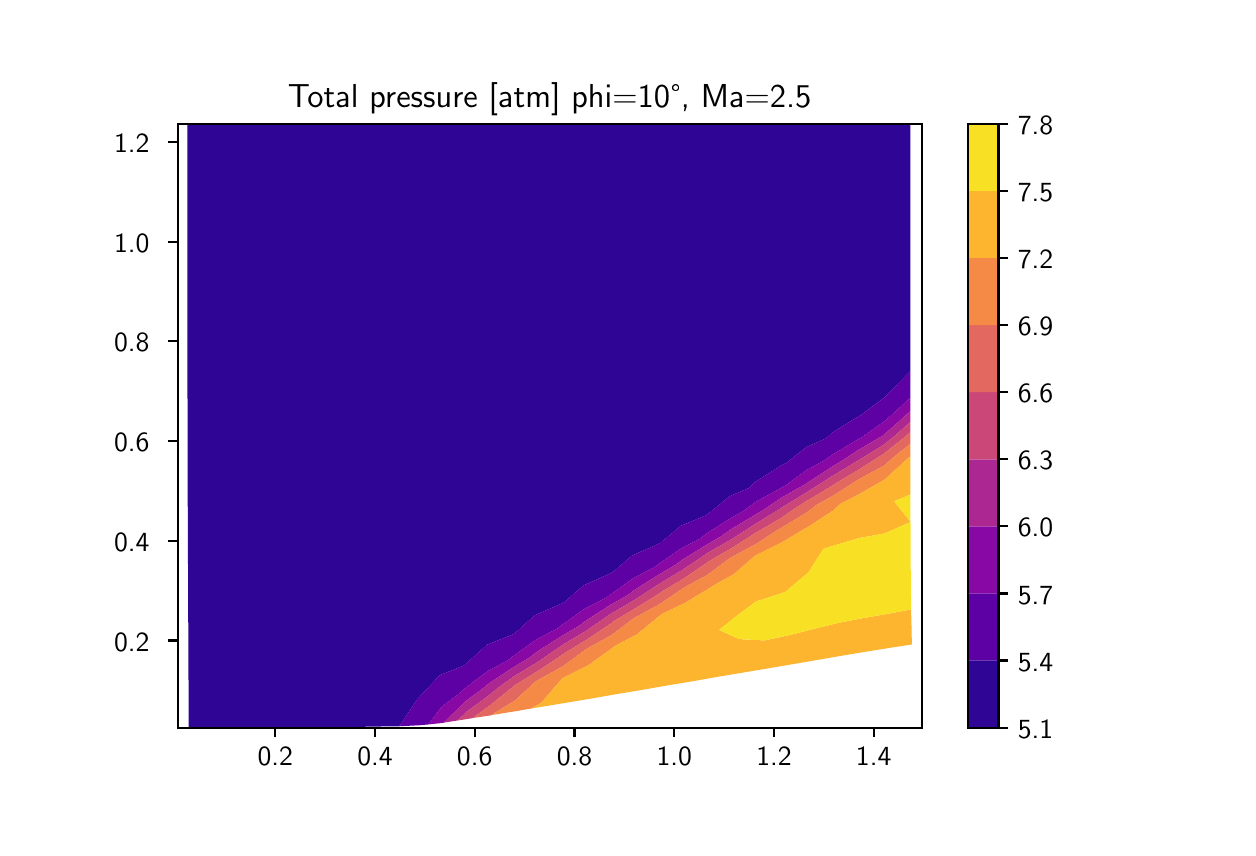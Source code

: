 \begingroup%
\makeatletter%
\begin{pgfpicture}%
\pgfpathrectangle{\pgfpointorigin}{\pgfqpoint{6.0in}{4.0in}}%
\pgfusepath{use as bounding box, clip}%
\begin{pgfscope}%
\pgfsetbuttcap%
\pgfsetmiterjoin%
\definecolor{currentfill}{rgb}{1.0,1.0,1.0}%
\pgfsetfillcolor{currentfill}%
\pgfsetlinewidth{0.0pt}%
\definecolor{currentstroke}{rgb}{1.0,1.0,1.0}%
\pgfsetstrokecolor{currentstroke}%
\pgfsetdash{}{0pt}%
\pgfpathmoveto{\pgfqpoint{0.0in}{0.0in}}%
\pgfpathlineto{\pgfqpoint{6.0in}{0.0in}}%
\pgfpathlineto{\pgfqpoint{6.0in}{4.0in}}%
\pgfpathlineto{\pgfqpoint{0.0in}{4.0in}}%
\pgfpathclose%
\pgfusepath{fill}%
\end{pgfscope}%
\begin{pgfscope}%
\pgfsetbuttcap%
\pgfsetmiterjoin%
\definecolor{currentfill}{rgb}{1.0,1.0,1.0}%
\pgfsetfillcolor{currentfill}%
\pgfsetlinewidth{0.0pt}%
\definecolor{currentstroke}{rgb}{0.0,0.0,0.0}%
\pgfsetstrokecolor{currentstroke}%
\pgfsetstrokeopacity{0.0}%
\pgfsetdash{}{0pt}%
\pgfpathmoveto{\pgfqpoint{0.75in}{0.5in}}%
\pgfpathlineto{\pgfqpoint{4.47in}{0.5in}}%
\pgfpathlineto{\pgfqpoint{4.47in}{3.52in}}%
\pgfpathlineto{\pgfqpoint{0.75in}{3.52in}}%
\pgfpathclose%
\pgfusepath{fill}%
\end{pgfscope}%
\begin{pgfscope}%
\pgfpathrectangle{\pgfqpoint{0.75in}{0.5in}}{\pgfqpoint{3.72in}{3.02in}}%
\pgfusepath{clip}%
\pgfsetbuttcap%
\pgfsetroundjoin%
\definecolor{currentfill}{rgb}{0.179,0.019,0.584}%
\pgfsetfillcolor{currentfill}%
\pgfsetlinewidth{0.0pt}%
\definecolor{currentstroke}{rgb}{0.0,0.0,0.0}%
\pgfsetstrokecolor{currentstroke}%
\pgfsetdash{}{0pt}%
\pgfpathmoveto{\pgfqpoint{0.805in}{0.626in}}%
\pgfpathlineto{\pgfqpoint{0.804in}{0.754in}}%
\pgfpathlineto{\pgfqpoint{0.803in}{0.881in}}%
\pgfpathlineto{\pgfqpoint{0.803in}{1.01in}}%
\pgfpathlineto{\pgfqpoint{0.802in}{1.138in}}%
\pgfpathlineto{\pgfqpoint{0.802in}{1.267in}}%
\pgfpathlineto{\pgfqpoint{0.801in}{1.396in}}%
\pgfpathlineto{\pgfqpoint{0.801in}{1.524in}}%
\pgfpathlineto{\pgfqpoint{0.8in}{1.652in}}%
\pgfpathlineto{\pgfqpoint{0.8in}{1.78in}}%
\pgfpathlineto{\pgfqpoint{0.8in}{1.907in}}%
\pgfpathlineto{\pgfqpoint{0.8in}{2.034in}}%
\pgfpathlineto{\pgfqpoint{0.799in}{2.16in}}%
\pgfpathlineto{\pgfqpoint{0.799in}{2.286in}}%
\pgfpathlineto{\pgfqpoint{0.799in}{2.411in}}%
\pgfpathlineto{\pgfqpoint{0.799in}{2.535in}}%
\pgfpathlineto{\pgfqpoint{0.799in}{2.659in}}%
\pgfpathlineto{\pgfqpoint{0.799in}{2.783in}}%
\pgfpathlineto{\pgfqpoint{0.799in}{2.906in}}%
\pgfpathlineto{\pgfqpoint{0.799in}{3.028in}}%
\pgfpathlineto{\pgfqpoint{0.799in}{3.15in}}%
\pgfpathlineto{\pgfqpoint{0.799in}{3.272in}}%
\pgfpathlineto{\pgfqpoint{0.799in}{3.394in}}%
\pgfpathlineto{\pgfqpoint{0.799in}{3.515in}}%
\pgfpathlineto{\pgfqpoint{0.918in}{3.515in}}%
\pgfpathlineto{\pgfqpoint{1.037in}{3.516in}}%
\pgfpathlineto{\pgfqpoint{1.156in}{3.516in}}%
\pgfpathlineto{\pgfqpoint{1.275in}{3.516in}}%
\pgfpathlineto{\pgfqpoint{1.395in}{3.516in}}%
\pgfpathlineto{\pgfqpoint{1.516in}{3.516in}}%
\pgfpathlineto{\pgfqpoint{1.636in}{3.516in}}%
\pgfpathlineto{\pgfqpoint{1.757in}{3.516in}}%
\pgfpathlineto{\pgfqpoint{1.879in}{3.517in}}%
\pgfpathlineto{\pgfqpoint{2.001in}{3.517in}}%
\pgfpathlineto{\pgfqpoint{2.123in}{3.517in}}%
\pgfpathlineto{\pgfqpoint{2.246in}{3.517in}}%
\pgfpathlineto{\pgfqpoint{2.369in}{3.517in}}%
\pgfpathlineto{\pgfqpoint{2.493in}{3.518in}}%
\pgfpathlineto{\pgfqpoint{2.617in}{3.518in}}%
\pgfpathlineto{\pgfqpoint{2.742in}{3.518in}}%
\pgfpathlineto{\pgfqpoint{2.868in}{3.518in}}%
\pgfpathlineto{\pgfqpoint{2.994in}{3.519in}}%
\pgfpathlineto{\pgfqpoint{3.12in}{3.519in}}%
\pgfpathlineto{\pgfqpoint{3.247in}{3.519in}}%
\pgfpathlineto{\pgfqpoint{3.375in}{3.519in}}%
\pgfpathlineto{\pgfqpoint{3.503in}{3.519in}}%
\pgfpathlineto{\pgfqpoint{3.632in}{3.519in}}%
\pgfpathlineto{\pgfqpoint{3.761in}{3.52in}}%
\pgfpathlineto{\pgfqpoint{3.891in}{3.52in}}%
\pgfpathlineto{\pgfqpoint{4.021in}{3.52in}}%
\pgfpathlineto{\pgfqpoint{4.152in}{3.52in}}%
\pgfpathlineto{\pgfqpoint{4.283in}{3.52in}}%
\pgfpathlineto{\pgfqpoint{4.414in}{3.52in}}%
\pgfpathlineto{\pgfqpoint{4.414in}{3.408in}}%
\pgfpathlineto{\pgfqpoint{4.414in}{3.295in}}%
\pgfpathlineto{\pgfqpoint{4.414in}{3.183in}}%
\pgfpathlineto{\pgfqpoint{4.414in}{3.071in}}%
\pgfpathlineto{\pgfqpoint{4.414in}{2.958in}}%
\pgfpathlineto{\pgfqpoint{4.414in}{2.846in}}%
\pgfpathlineto{\pgfqpoint{4.414in}{2.734in}}%
\pgfpathlineto{\pgfqpoint{4.414in}{2.622in}}%
\pgfpathlineto{\pgfqpoint{4.414in}{2.511in}}%
\pgfpathlineto{\pgfqpoint{4.414in}{2.399in}}%
\pgfpathlineto{\pgfqpoint{4.414in}{2.288in}}%
\pgfpathlineto{\pgfqpoint{4.414in}{2.284in}}%
\pgfpathlineto{\pgfqpoint{4.309in}{2.176in}}%
\pgfpathlineto{\pgfqpoint{4.282in}{2.15in}}%
\pgfpathlineto{\pgfqpoint{4.166in}{2.063in}}%
\pgfpathlineto{\pgfqpoint{4.151in}{2.055in}}%
\pgfpathlineto{\pgfqpoint{4.021in}{1.974in}}%
\pgfpathlineto{\pgfqpoint{3.99in}{1.946in}}%
\pgfpathlineto{\pgfqpoint{3.892in}{1.902in}}%
\pgfpathlineto{\pgfqpoint{3.794in}{1.824in}}%
\pgfpathlineto{\pgfqpoint{3.764in}{1.809in}}%
\pgfpathlineto{\pgfqpoint{3.638in}{1.729in}}%
\pgfpathlineto{\pgfqpoint{3.605in}{1.698in}}%
\pgfpathlineto{\pgfqpoint{3.512in}{1.658in}}%
\pgfpathlineto{\pgfqpoint{3.396in}{1.565in}}%
\pgfpathlineto{\pgfqpoint{3.389in}{1.561in}}%
\pgfpathlineto{\pgfqpoint{3.265in}{1.509in}}%
\pgfpathlineto{\pgfqpoint{3.164in}{1.424in}}%
\pgfpathlineto{\pgfqpoint{3.143in}{1.414in}}%
\pgfpathlineto{\pgfqpoint{3.021in}{1.36in}}%
\pgfpathlineto{\pgfqpoint{2.925in}{1.277in}}%
\pgfpathlineto{\pgfqpoint{2.9in}{1.265in}}%
\pgfpathlineto{\pgfqpoint{2.778in}{1.211in}}%
\pgfpathlineto{\pgfqpoint{2.682in}{1.126in}}%
\pgfpathlineto{\pgfqpoint{2.658in}{1.115in}}%
\pgfpathlineto{\pgfqpoint{2.537in}{1.063in}}%
\pgfpathlineto{\pgfqpoint{2.434in}{0.971in}}%
\pgfpathlineto{\pgfqpoint{2.418in}{0.963in}}%
\pgfpathlineto{\pgfqpoint{2.297in}{0.915in}}%
\pgfpathlineto{\pgfqpoint{2.183in}{0.812in}}%
\pgfpathlineto{\pgfqpoint{2.18in}{0.81in}}%
\pgfpathlineto{\pgfqpoint{2.061in}{0.763in}}%
\pgfpathlineto{\pgfqpoint{1.958in}{0.653in}}%
\pgfpathlineto{\pgfqpoint{1.948in}{0.643in}}%
\pgfpathlineto{\pgfqpoint{1.858in}{0.507in}}%
\pgfpathlineto{\pgfqpoint{1.837in}{0.507in}}%
\pgfpathlineto{\pgfqpoint{1.714in}{0.505in}}%
\pgfpathlineto{\pgfqpoint{1.587in}{0.503in}}%
\pgfpathlineto{\pgfqpoint{1.459in}{0.502in}}%
\pgfpathlineto{\pgfqpoint{1.33in}{0.501in}}%
\pgfpathlineto{\pgfqpoint{1.2in}{0.501in}}%
\pgfpathlineto{\pgfqpoint{1.069in}{0.5in}}%
\pgfpathlineto{\pgfqpoint{0.937in}{0.5in}}%
\pgfpathlineto{\pgfqpoint{0.805in}{0.5in}}%
\pgfpathclose%
\pgfusepath{fill}%
\end{pgfscope}%
\begin{pgfscope}%
\pgfpathrectangle{\pgfqpoint{0.75in}{0.5in}}{\pgfqpoint{3.72in}{3.02in}}%
\pgfusepath{clip}%
\pgfsetbuttcap%
\pgfsetroundjoin%
\definecolor{currentfill}{rgb}{0.363,0.003,0.649}%
\pgfsetfillcolor{currentfill}%
\pgfsetlinewidth{0.0pt}%
\definecolor{currentstroke}{rgb}{0.0,0.0,0.0}%
\pgfsetstrokecolor{currentstroke}%
\pgfsetdash{}{0pt}%
\pgfpathmoveto{\pgfqpoint{1.948in}{0.643in}}%
\pgfpathlineto{\pgfqpoint{1.958in}{0.653in}}%
\pgfpathlineto{\pgfqpoint{2.061in}{0.763in}}%
\pgfpathlineto{\pgfqpoint{2.18in}{0.81in}}%
\pgfpathlineto{\pgfqpoint{2.183in}{0.812in}}%
\pgfpathlineto{\pgfqpoint{2.297in}{0.915in}}%
\pgfpathlineto{\pgfqpoint{2.418in}{0.963in}}%
\pgfpathlineto{\pgfqpoint{2.434in}{0.971in}}%
\pgfpathlineto{\pgfqpoint{2.537in}{1.063in}}%
\pgfpathlineto{\pgfqpoint{2.658in}{1.115in}}%
\pgfpathlineto{\pgfqpoint{2.682in}{1.126in}}%
\pgfpathlineto{\pgfqpoint{2.778in}{1.211in}}%
\pgfpathlineto{\pgfqpoint{2.9in}{1.265in}}%
\pgfpathlineto{\pgfqpoint{2.925in}{1.277in}}%
\pgfpathlineto{\pgfqpoint{3.021in}{1.36in}}%
\pgfpathlineto{\pgfqpoint{3.143in}{1.414in}}%
\pgfpathlineto{\pgfqpoint{3.164in}{1.424in}}%
\pgfpathlineto{\pgfqpoint{3.265in}{1.509in}}%
\pgfpathlineto{\pgfqpoint{3.389in}{1.561in}}%
\pgfpathlineto{\pgfqpoint{3.396in}{1.565in}}%
\pgfpathlineto{\pgfqpoint{3.512in}{1.658in}}%
\pgfpathlineto{\pgfqpoint{3.605in}{1.698in}}%
\pgfpathlineto{\pgfqpoint{3.638in}{1.729in}}%
\pgfpathlineto{\pgfqpoint{3.764in}{1.809in}}%
\pgfpathlineto{\pgfqpoint{3.794in}{1.824in}}%
\pgfpathlineto{\pgfqpoint{3.892in}{1.902in}}%
\pgfpathlineto{\pgfqpoint{3.99in}{1.946in}}%
\pgfpathlineto{\pgfqpoint{4.021in}{1.974in}}%
\pgfpathlineto{\pgfqpoint{4.151in}{2.055in}}%
\pgfpathlineto{\pgfqpoint{4.166in}{2.063in}}%
\pgfpathlineto{\pgfqpoint{4.282in}{2.15in}}%
\pgfpathlineto{\pgfqpoint{4.309in}{2.176in}}%
\pgfpathlineto{\pgfqpoint{4.414in}{2.284in}}%
\pgfpathlineto{\pgfqpoint{4.414in}{2.178in}}%
\pgfpathlineto{\pgfqpoint{4.414in}{2.15in}}%
\pgfpathlineto{\pgfqpoint{4.322in}{2.066in}}%
\pgfpathlineto{\pgfqpoint{4.282in}{2.031in}}%
\pgfpathlineto{\pgfqpoint{4.172in}{1.953in}}%
\pgfpathlineto{\pgfqpoint{4.151in}{1.941in}}%
\pgfpathlineto{\pgfqpoint{4.022in}{1.864in}}%
\pgfpathlineto{\pgfqpoint{3.981in}{1.835in}}%
\pgfpathlineto{\pgfqpoint{3.893in}{1.787in}}%
\pgfpathlineto{\pgfqpoint{3.791in}{1.712in}}%
\pgfpathlineto{\pgfqpoint{3.766in}{1.698in}}%
\pgfpathlineto{\pgfqpoint{3.64in}{1.629in}}%
\pgfpathlineto{\pgfqpoint{3.576in}{1.582in}}%
\pgfpathlineto{\pgfqpoint{3.516in}{1.548in}}%
\pgfpathlineto{\pgfqpoint{3.393in}{1.47in}}%
\pgfpathlineto{\pgfqpoint{3.36in}{1.444in}}%
\pgfpathlineto{\pgfqpoint{3.27in}{1.398in}}%
\pgfpathlineto{\pgfqpoint{3.149in}{1.314in}}%
\pgfpathlineto{\pgfqpoint{3.131in}{1.301in}}%
\pgfpathlineto{\pgfqpoint{3.027in}{1.247in}}%
\pgfpathlineto{\pgfqpoint{2.906in}{1.16in}}%
\pgfpathlineto{\pgfqpoint{2.895in}{1.151in}}%
\pgfpathlineto{\pgfqpoint{2.785in}{1.095in}}%
\pgfpathlineto{\pgfqpoint{2.664in}{1.008in}}%
\pgfpathlineto{\pgfqpoint{2.651in}{0.997in}}%
\pgfpathlineto{\pgfqpoint{2.543in}{0.941in}}%
\pgfpathlineto{\pgfqpoint{2.424in}{0.855in}}%
\pgfpathlineto{\pgfqpoint{2.403in}{0.838in}}%
\pgfpathlineto{\pgfqpoint{2.304in}{0.785in}}%
\pgfpathlineto{\pgfqpoint{2.187in}{0.698in}}%
\pgfpathlineto{\pgfqpoint{2.163in}{0.675in}}%
\pgfpathlineto{\pgfqpoint{2.071in}{0.606in}}%
\pgfpathlineto{\pgfqpoint{2.003in}{0.516in}}%
\pgfpathlineto{\pgfqpoint{1.958in}{0.512in}}%
\pgfpathlineto{\pgfqpoint{1.858in}{0.507in}}%
\pgfpathclose%
\pgfusepath{fill}%
\end{pgfscope}%
\begin{pgfscope}%
\pgfpathrectangle{\pgfqpoint{0.75in}{0.5in}}{\pgfqpoint{3.72in}{3.02in}}%
\pgfusepath{clip}%
\pgfsetbuttcap%
\pgfsetroundjoin%
\definecolor{currentfill}{rgb}{0.535,0.031,0.65}%
\pgfsetfillcolor{currentfill}%
\pgfsetlinewidth{0.0pt}%
\definecolor{currentstroke}{rgb}{0.0,0.0,0.0}%
\pgfsetstrokecolor{currentstroke}%
\pgfsetdash{}{0pt}%
\pgfpathmoveto{\pgfqpoint{2.071in}{0.606in}}%
\pgfpathlineto{\pgfqpoint{2.163in}{0.675in}}%
\pgfpathlineto{\pgfqpoint{2.187in}{0.698in}}%
\pgfpathlineto{\pgfqpoint{2.304in}{0.785in}}%
\pgfpathlineto{\pgfqpoint{2.403in}{0.838in}}%
\pgfpathlineto{\pgfqpoint{2.424in}{0.855in}}%
\pgfpathlineto{\pgfqpoint{2.543in}{0.941in}}%
\pgfpathlineto{\pgfqpoint{2.651in}{0.997in}}%
\pgfpathlineto{\pgfqpoint{2.664in}{1.008in}}%
\pgfpathlineto{\pgfqpoint{2.785in}{1.095in}}%
\pgfpathlineto{\pgfqpoint{2.895in}{1.151in}}%
\pgfpathlineto{\pgfqpoint{2.906in}{1.16in}}%
\pgfpathlineto{\pgfqpoint{3.027in}{1.247in}}%
\pgfpathlineto{\pgfqpoint{3.131in}{1.301in}}%
\pgfpathlineto{\pgfqpoint{3.149in}{1.314in}}%
\pgfpathlineto{\pgfqpoint{3.27in}{1.398in}}%
\pgfpathlineto{\pgfqpoint{3.36in}{1.444in}}%
\pgfpathlineto{\pgfqpoint{3.393in}{1.47in}}%
\pgfpathlineto{\pgfqpoint{3.516in}{1.548in}}%
\pgfpathlineto{\pgfqpoint{3.576in}{1.582in}}%
\pgfpathlineto{\pgfqpoint{3.64in}{1.629in}}%
\pgfpathlineto{\pgfqpoint{3.766in}{1.698in}}%
\pgfpathlineto{\pgfqpoint{3.791in}{1.712in}}%
\pgfpathlineto{\pgfqpoint{3.893in}{1.787in}}%
\pgfpathlineto{\pgfqpoint{3.981in}{1.835in}}%
\pgfpathlineto{\pgfqpoint{4.022in}{1.864in}}%
\pgfpathlineto{\pgfqpoint{4.151in}{1.941in}}%
\pgfpathlineto{\pgfqpoint{4.172in}{1.953in}}%
\pgfpathlineto{\pgfqpoint{4.282in}{2.031in}}%
\pgfpathlineto{\pgfqpoint{4.322in}{2.066in}}%
\pgfpathlineto{\pgfqpoint{4.414in}{2.15in}}%
\pgfpathlineto{\pgfqpoint{4.414in}{2.083in}}%
\pgfpathlineto{\pgfqpoint{4.397in}{2.068in}}%
\pgfpathlineto{\pgfqpoint{4.282in}{1.965in}}%
\pgfpathlineto{\pgfqpoint{4.269in}{1.956in}}%
\pgfpathlineto{\pgfqpoint{4.152in}{1.888in}}%
\pgfpathlineto{\pgfqpoint{4.08in}{1.84in}}%
\pgfpathlineto{\pgfqpoint{4.022in}{1.805in}}%
\pgfpathlineto{\pgfqpoint{3.894in}{1.721in}}%
\pgfpathlineto{\pgfqpoint{3.891in}{1.719in}}%
\pgfpathlineto{\pgfqpoint{3.767in}{1.649in}}%
\pgfpathlineto{\pgfqpoint{3.682in}{1.591in}}%
\pgfpathlineto{\pgfqpoint{3.642in}{1.567in}}%
\pgfpathlineto{\pgfqpoint{3.518in}{1.493in}}%
\pgfpathlineto{\pgfqpoint{3.466in}{1.456in}}%
\pgfpathlineto{\pgfqpoint{3.395in}{1.415in}}%
\pgfpathlineto{\pgfqpoint{3.273in}{1.339in}}%
\pgfpathlineto{\pgfqpoint{3.237in}{1.313in}}%
\pgfpathlineto{\pgfqpoint{3.152in}{1.263in}}%
\pgfpathlineto{\pgfqpoint{3.03in}{1.186in}}%
\pgfpathlineto{\pgfqpoint{3.002in}{1.164in}}%
\pgfpathlineto{\pgfqpoint{2.909in}{1.111in}}%
\pgfpathlineto{\pgfqpoint{2.788in}{1.033in}}%
\pgfpathlineto{\pgfqpoint{2.758in}{1.01in}}%
\pgfpathlineto{\pgfqpoint{2.668in}{0.957in}}%
\pgfpathlineto{\pgfqpoint{2.547in}{0.88in}}%
\pgfpathlineto{\pgfqpoint{2.512in}{0.852in}}%
\pgfpathlineto{\pgfqpoint{2.427in}{0.801in}}%
\pgfpathlineto{\pgfqpoint{2.308in}{0.723in}}%
\pgfpathlineto{\pgfqpoint{2.267in}{0.689in}}%
\pgfpathlineto{\pgfqpoint{2.191in}{0.634in}}%
\pgfpathlineto{\pgfqpoint{2.08in}{0.525in}}%
\pgfpathlineto{\pgfqpoint{2.077in}{0.524in}}%
\pgfpathlineto{\pgfqpoint{2.003in}{0.516in}}%
\pgfpathclose%
\pgfusepath{fill}%
\end{pgfscope}%
\begin{pgfscope}%
\pgfpathrectangle{\pgfqpoint{0.75in}{0.5in}}{\pgfqpoint{3.72in}{3.02in}}%
\pgfusepath{clip}%
\pgfsetbuttcap%
\pgfsetroundjoin%
\definecolor{currentfill}{rgb}{0.679,0.152,0.575}%
\pgfsetfillcolor{currentfill}%
\pgfsetlinewidth{0.0pt}%
\definecolor{currentstroke}{rgb}{0.0,0.0,0.0}%
\pgfsetstrokecolor{currentstroke}%
\pgfsetdash{}{0pt}%
\pgfpathmoveto{\pgfqpoint{2.191in}{0.634in}}%
\pgfpathlineto{\pgfqpoint{2.267in}{0.689in}}%
\pgfpathlineto{\pgfqpoint{2.308in}{0.723in}}%
\pgfpathlineto{\pgfqpoint{2.427in}{0.801in}}%
\pgfpathlineto{\pgfqpoint{2.512in}{0.852in}}%
\pgfpathlineto{\pgfqpoint{2.547in}{0.88in}}%
\pgfpathlineto{\pgfqpoint{2.668in}{0.957in}}%
\pgfpathlineto{\pgfqpoint{2.758in}{1.01in}}%
\pgfpathlineto{\pgfqpoint{2.788in}{1.033in}}%
\pgfpathlineto{\pgfqpoint{2.909in}{1.111in}}%
\pgfpathlineto{\pgfqpoint{3.002in}{1.164in}}%
\pgfpathlineto{\pgfqpoint{3.03in}{1.186in}}%
\pgfpathlineto{\pgfqpoint{3.152in}{1.263in}}%
\pgfpathlineto{\pgfqpoint{3.237in}{1.313in}}%
\pgfpathlineto{\pgfqpoint{3.273in}{1.339in}}%
\pgfpathlineto{\pgfqpoint{3.395in}{1.415in}}%
\pgfpathlineto{\pgfqpoint{3.466in}{1.456in}}%
\pgfpathlineto{\pgfqpoint{3.518in}{1.493in}}%
\pgfpathlineto{\pgfqpoint{3.642in}{1.567in}}%
\pgfpathlineto{\pgfqpoint{3.682in}{1.591in}}%
\pgfpathlineto{\pgfqpoint{3.767in}{1.649in}}%
\pgfpathlineto{\pgfqpoint{3.891in}{1.719in}}%
\pgfpathlineto{\pgfqpoint{3.894in}{1.721in}}%
\pgfpathlineto{\pgfqpoint{4.022in}{1.805in}}%
\pgfpathlineto{\pgfqpoint{4.08in}{1.84in}}%
\pgfpathlineto{\pgfqpoint{4.152in}{1.888in}}%
\pgfpathlineto{\pgfqpoint{4.269in}{1.956in}}%
\pgfpathlineto{\pgfqpoint{4.282in}{1.965in}}%
\pgfpathlineto{\pgfqpoint{4.397in}{2.068in}}%
\pgfpathlineto{\pgfqpoint{4.414in}{2.083in}}%
\pgfpathlineto{\pgfqpoint{4.414in}{2.068in}}%
\pgfpathlineto{\pgfqpoint{4.414in}{2.029in}}%
\pgfpathlineto{\pgfqpoint{4.333in}{1.957in}}%
\pgfpathlineto{\pgfqpoint{4.282in}{1.916in}}%
\pgfpathlineto{\pgfqpoint{4.164in}{1.843in}}%
\pgfpathlineto{\pgfqpoint{4.152in}{1.836in}}%
\pgfpathlineto{\pgfqpoint{4.023in}{1.758in}}%
\pgfpathlineto{\pgfqpoint{3.97in}{1.724in}}%
\pgfpathlineto{\pgfqpoint{3.895in}{1.677in}}%
\pgfpathlineto{\pgfqpoint{3.768in}{1.599in}}%
\pgfpathlineto{\pgfqpoint{3.768in}{1.598in}}%
\pgfpathlineto{\pgfqpoint{3.644in}{1.522in}}%
\pgfpathlineto{\pgfqpoint{3.555in}{1.465in}}%
\pgfpathlineto{\pgfqpoint{3.52in}{1.443in}}%
\pgfpathlineto{\pgfqpoint{3.397in}{1.372in}}%
\pgfpathlineto{\pgfqpoint{3.325in}{1.323in}}%
\pgfpathlineto{\pgfqpoint{3.276in}{1.29in}}%
\pgfpathlineto{\pgfqpoint{3.154in}{1.217in}}%
\pgfpathlineto{\pgfqpoint{3.092in}{1.176in}}%
\pgfpathlineto{\pgfqpoint{3.033in}{1.138in}}%
\pgfpathlineto{\pgfqpoint{2.912in}{1.067in}}%
\pgfpathlineto{\pgfqpoint{2.847in}{1.022in}}%
\pgfpathlineto{\pgfqpoint{2.792in}{0.984in}}%
\pgfpathlineto{\pgfqpoint{2.671in}{0.912in}}%
\pgfpathlineto{\pgfqpoint{2.602in}{0.864in}}%
\pgfpathlineto{\pgfqpoint{2.551in}{0.829in}}%
\pgfpathlineto{\pgfqpoint{2.43in}{0.756in}}%
\pgfpathlineto{\pgfqpoint{2.354in}{0.701in}}%
\pgfpathlineto{\pgfqpoint{2.312in}{0.666in}}%
\pgfpathlineto{\pgfqpoint{2.195in}{0.58in}}%
\pgfpathlineto{\pgfqpoint{2.15in}{0.536in}}%
\pgfpathlineto{\pgfqpoint{2.08in}{0.525in}}%
\pgfpathclose%
\pgfusepath{fill}%
\end{pgfscope}%
\begin{pgfscope}%
\pgfpathrectangle{\pgfqpoint{0.75in}{0.5in}}{\pgfqpoint{3.72in}{3.02in}}%
\pgfusepath{clip}%
\pgfsetbuttcap%
\pgfsetroundjoin%
\definecolor{currentfill}{rgb}{0.798,0.28,0.47}%
\pgfsetfillcolor{currentfill}%
\pgfsetlinewidth{0.0pt}%
\definecolor{currentstroke}{rgb}{0.0,0.0,0.0}%
\pgfsetstrokecolor{currentstroke}%
\pgfsetdash{}{0pt}%
\pgfpathmoveto{\pgfqpoint{2.195in}{0.58in}}%
\pgfpathlineto{\pgfqpoint{2.312in}{0.666in}}%
\pgfpathlineto{\pgfqpoint{2.354in}{0.701in}}%
\pgfpathlineto{\pgfqpoint{2.43in}{0.756in}}%
\pgfpathlineto{\pgfqpoint{2.551in}{0.829in}}%
\pgfpathlineto{\pgfqpoint{2.602in}{0.864in}}%
\pgfpathlineto{\pgfqpoint{2.671in}{0.912in}}%
\pgfpathlineto{\pgfqpoint{2.792in}{0.984in}}%
\pgfpathlineto{\pgfqpoint{2.847in}{1.022in}}%
\pgfpathlineto{\pgfqpoint{2.912in}{1.067in}}%
\pgfpathlineto{\pgfqpoint{3.033in}{1.138in}}%
\pgfpathlineto{\pgfqpoint{3.092in}{1.176in}}%
\pgfpathlineto{\pgfqpoint{3.154in}{1.217in}}%
\pgfpathlineto{\pgfqpoint{3.276in}{1.29in}}%
\pgfpathlineto{\pgfqpoint{3.325in}{1.323in}}%
\pgfpathlineto{\pgfqpoint{3.397in}{1.372in}}%
\pgfpathlineto{\pgfqpoint{3.52in}{1.443in}}%
\pgfpathlineto{\pgfqpoint{3.555in}{1.465in}}%
\pgfpathlineto{\pgfqpoint{3.644in}{1.522in}}%
\pgfpathlineto{\pgfqpoint{3.768in}{1.598in}}%
\pgfpathlineto{\pgfqpoint{3.768in}{1.599in}}%
\pgfpathlineto{\pgfqpoint{3.895in}{1.677in}}%
\pgfpathlineto{\pgfqpoint{3.97in}{1.724in}}%
\pgfpathlineto{\pgfqpoint{4.023in}{1.758in}}%
\pgfpathlineto{\pgfqpoint{4.152in}{1.836in}}%
\pgfpathlineto{\pgfqpoint{4.164in}{1.843in}}%
\pgfpathlineto{\pgfqpoint{4.282in}{1.916in}}%
\pgfpathlineto{\pgfqpoint{4.333in}{1.957in}}%
\pgfpathlineto{\pgfqpoint{4.414in}{2.029in}}%
\pgfpathlineto{\pgfqpoint{4.414in}{1.978in}}%
\pgfpathlineto{\pgfqpoint{4.391in}{1.958in}}%
\pgfpathlineto{\pgfqpoint{4.282in}{1.87in}}%
\pgfpathlineto{\pgfqpoint{4.243in}{1.846in}}%
\pgfpathlineto{\pgfqpoint{4.152in}{1.788in}}%
\pgfpathlineto{\pgfqpoint{4.052in}{1.729in}}%
\pgfpathlineto{\pgfqpoint{4.023in}{1.71in}}%
\pgfpathlineto{\pgfqpoint{3.896in}{1.634in}}%
\pgfpathlineto{\pgfqpoint{3.849in}{1.605in}}%
\pgfpathlineto{\pgfqpoint{3.77in}{1.55in}}%
\pgfpathlineto{\pgfqpoint{3.645in}{1.477in}}%
\pgfpathlineto{\pgfqpoint{3.64in}{1.474in}}%
\pgfpathlineto{\pgfqpoint{3.522in}{1.399in}}%
\pgfpathlineto{\pgfqpoint{3.408in}{1.333in}}%
\pgfpathlineto{\pgfqpoint{3.4in}{1.327in}}%
\pgfpathlineto{\pgfqpoint{3.279in}{1.245in}}%
\pgfpathlineto{\pgfqpoint{3.182in}{1.187in}}%
\pgfpathlineto{\pgfqpoint{3.157in}{1.17in}}%
\pgfpathlineto{\pgfqpoint{3.036in}{1.095in}}%
\pgfpathlineto{\pgfqpoint{2.933in}{1.034in}}%
\pgfpathlineto{\pgfqpoint{2.915in}{1.02in}}%
\pgfpathlineto{\pgfqpoint{2.795in}{0.94in}}%
\pgfpathlineto{\pgfqpoint{2.69in}{0.876in}}%
\pgfpathlineto{\pgfqpoint{2.674in}{0.865in}}%
\pgfpathlineto{\pgfqpoint{2.554in}{0.785in}}%
\pgfpathlineto{\pgfqpoint{2.435in}{0.712in}}%
\pgfpathlineto{\pgfqpoint{2.434in}{0.71in}}%
\pgfpathlineto{\pgfqpoint{2.316in}{0.615in}}%
\pgfpathlineto{\pgfqpoint{2.226in}{0.548in}}%
\pgfpathlineto{\pgfqpoint{2.197in}{0.543in}}%
\pgfpathlineto{\pgfqpoint{2.15in}{0.536in}}%
\pgfpathclose%
\pgfusepath{fill}%
\end{pgfscope}%
\begin{pgfscope}%
\pgfpathrectangle{\pgfqpoint{0.75in}{0.5in}}{\pgfqpoint{3.72in}{3.02in}}%
\pgfusepath{clip}%
\pgfsetbuttcap%
\pgfsetroundjoin%
\definecolor{currentfill}{rgb}{0.89,0.406,0.373}%
\pgfsetfillcolor{currentfill}%
\pgfsetlinewidth{0.0pt}%
\definecolor{currentstroke}{rgb}{0.0,0.0,0.0}%
\pgfsetstrokecolor{currentstroke}%
\pgfsetdash{}{0pt}%
\pgfpathmoveto{\pgfqpoint{2.316in}{0.615in}}%
\pgfpathlineto{\pgfqpoint{2.434in}{0.71in}}%
\pgfpathlineto{\pgfqpoint{2.435in}{0.712in}}%
\pgfpathlineto{\pgfqpoint{2.554in}{0.785in}}%
\pgfpathlineto{\pgfqpoint{2.674in}{0.865in}}%
\pgfpathlineto{\pgfqpoint{2.69in}{0.876in}}%
\pgfpathlineto{\pgfqpoint{2.795in}{0.94in}}%
\pgfpathlineto{\pgfqpoint{2.915in}{1.02in}}%
\pgfpathlineto{\pgfqpoint{2.933in}{1.034in}}%
\pgfpathlineto{\pgfqpoint{3.036in}{1.095in}}%
\pgfpathlineto{\pgfqpoint{3.157in}{1.17in}}%
\pgfpathlineto{\pgfqpoint{3.182in}{1.187in}}%
\pgfpathlineto{\pgfqpoint{3.279in}{1.245in}}%
\pgfpathlineto{\pgfqpoint{3.4in}{1.327in}}%
\pgfpathlineto{\pgfqpoint{3.408in}{1.333in}}%
\pgfpathlineto{\pgfqpoint{3.522in}{1.399in}}%
\pgfpathlineto{\pgfqpoint{3.64in}{1.474in}}%
\pgfpathlineto{\pgfqpoint{3.645in}{1.477in}}%
\pgfpathlineto{\pgfqpoint{3.77in}{1.55in}}%
\pgfpathlineto{\pgfqpoint{3.849in}{1.605in}}%
\pgfpathlineto{\pgfqpoint{3.896in}{1.634in}}%
\pgfpathlineto{\pgfqpoint{4.023in}{1.71in}}%
\pgfpathlineto{\pgfqpoint{4.052in}{1.729in}}%
\pgfpathlineto{\pgfqpoint{4.152in}{1.788in}}%
\pgfpathlineto{\pgfqpoint{4.243in}{1.846in}}%
\pgfpathlineto{\pgfqpoint{4.282in}{1.87in}}%
\pgfpathlineto{\pgfqpoint{4.391in}{1.958in}}%
\pgfpathlineto{\pgfqpoint{4.414in}{1.978in}}%
\pgfpathlineto{\pgfqpoint{4.414in}{1.959in}}%
\pgfpathlineto{\pgfqpoint{4.414in}{1.92in}}%
\pgfpathlineto{\pgfqpoint{4.324in}{1.848in}}%
\pgfpathlineto{\pgfqpoint{4.283in}{1.811in}}%
\pgfpathlineto{\pgfqpoint{4.152in}{1.74in}}%
\pgfpathlineto{\pgfqpoint{4.142in}{1.733in}}%
\pgfpathlineto{\pgfqpoint{4.024in}{1.658in}}%
\pgfpathlineto{\pgfqpoint{3.941in}{1.612in}}%
\pgfpathlineto{\pgfqpoint{3.897in}{1.577in}}%
\pgfpathlineto{\pgfqpoint{3.771in}{1.501in}}%
\pgfpathlineto{\pgfqpoint{3.742in}{1.484in}}%
\pgfpathlineto{\pgfqpoint{3.648in}{1.422in}}%
\pgfpathlineto{\pgfqpoint{3.524in}{1.355in}}%
\pgfpathlineto{\pgfqpoint{3.505in}{1.344in}}%
\pgfpathlineto{\pgfqpoint{3.403in}{1.267in}}%
\pgfpathlineto{\pgfqpoint{3.281in}{1.2in}}%
\pgfpathlineto{\pgfqpoint{3.281in}{1.2in}}%
\pgfpathlineto{\pgfqpoint{3.161in}{1.118in}}%
\pgfpathlineto{\pgfqpoint{3.039in}{1.052in}}%
\pgfpathlineto{\pgfqpoint{3.03in}{1.047in}}%
\pgfpathlineto{\pgfqpoint{2.919in}{0.963in}}%
\pgfpathlineto{\pgfqpoint{2.798in}{0.896in}}%
\pgfpathlineto{\pgfqpoint{2.788in}{0.89in}}%
\pgfpathlineto{\pgfqpoint{2.678in}{0.808in}}%
\pgfpathlineto{\pgfqpoint{2.557in}{0.741in}}%
\pgfpathlineto{\pgfqpoint{2.535in}{0.727in}}%
\pgfpathlineto{\pgfqpoint{2.439in}{0.638in}}%
\pgfpathlineto{\pgfqpoint{2.32in}{0.564in}}%
\pgfpathlineto{\pgfqpoint{2.318in}{0.562in}}%
\pgfpathlineto{\pgfqpoint{2.226in}{0.548in}}%
\pgfpathclose%
\pgfusepath{fill}%
\end{pgfscope}%
\begin{pgfscope}%
\pgfpathrectangle{\pgfqpoint{0.75in}{0.5in}}{\pgfqpoint{3.72in}{3.02in}}%
\pgfusepath{clip}%
\pgfsetbuttcap%
\pgfsetroundjoin%
\definecolor{currentfill}{rgb}{0.959,0.543,0.279}%
\pgfsetfillcolor{currentfill}%
\pgfsetlinewidth{0.0pt}%
\definecolor{currentstroke}{rgb}{0.0,0.0,0.0}%
\pgfsetstrokecolor{currentstroke}%
\pgfsetdash{}{0pt}%
\pgfpathmoveto{\pgfqpoint{2.32in}{0.564in}}%
\pgfpathlineto{\pgfqpoint{2.439in}{0.638in}}%
\pgfpathlineto{\pgfqpoint{2.535in}{0.727in}}%
\pgfpathlineto{\pgfqpoint{2.557in}{0.741in}}%
\pgfpathlineto{\pgfqpoint{2.678in}{0.808in}}%
\pgfpathlineto{\pgfqpoint{2.788in}{0.89in}}%
\pgfpathlineto{\pgfqpoint{2.798in}{0.896in}}%
\pgfpathlineto{\pgfqpoint{2.919in}{0.963in}}%
\pgfpathlineto{\pgfqpoint{3.03in}{1.047in}}%
\pgfpathlineto{\pgfqpoint{3.039in}{1.052in}}%
\pgfpathlineto{\pgfqpoint{3.161in}{1.118in}}%
\pgfpathlineto{\pgfqpoint{3.281in}{1.2in}}%
\pgfpathlineto{\pgfqpoint{3.281in}{1.2in}}%
\pgfpathlineto{\pgfqpoint{3.403in}{1.267in}}%
\pgfpathlineto{\pgfqpoint{3.505in}{1.344in}}%
\pgfpathlineto{\pgfqpoint{3.524in}{1.355in}}%
\pgfpathlineto{\pgfqpoint{3.648in}{1.422in}}%
\pgfpathlineto{\pgfqpoint{3.742in}{1.484in}}%
\pgfpathlineto{\pgfqpoint{3.771in}{1.501in}}%
\pgfpathlineto{\pgfqpoint{3.897in}{1.577in}}%
\pgfpathlineto{\pgfqpoint{3.941in}{1.612in}}%
\pgfpathlineto{\pgfqpoint{4.024in}{1.658in}}%
\pgfpathlineto{\pgfqpoint{4.142in}{1.733in}}%
\pgfpathlineto{\pgfqpoint{4.152in}{1.74in}}%
\pgfpathlineto{\pgfqpoint{4.283in}{1.811in}}%
\pgfpathlineto{\pgfqpoint{4.324in}{1.848in}}%
\pgfpathlineto{\pgfqpoint{4.414in}{1.92in}}%
\pgfpathlineto{\pgfqpoint{4.414in}{1.857in}}%
\pgfpathlineto{\pgfqpoint{4.405in}{1.85in}}%
\pgfpathlineto{\pgfqpoint{4.283in}{1.739in}}%
\pgfpathlineto{\pgfqpoint{4.281in}{1.738in}}%
\pgfpathlineto{\pgfqpoint{4.153in}{1.665in}}%
\pgfpathlineto{\pgfqpoint{4.065in}{1.62in}}%
\pgfpathlineto{\pgfqpoint{4.025in}{1.584in}}%
\pgfpathlineto{\pgfqpoint{3.899in}{1.502in}}%
\pgfpathlineto{\pgfqpoint{3.889in}{1.497in}}%
\pgfpathlineto{\pgfqpoint{3.774in}{1.428in}}%
\pgfpathlineto{\pgfqpoint{3.65in}{1.366in}}%
\pgfpathlineto{\pgfqpoint{3.637in}{1.36in}}%
\pgfpathlineto{\pgfqpoint{3.53in}{1.267in}}%
\pgfpathlineto{\pgfqpoint{3.446in}{1.221in}}%
\pgfpathlineto{\pgfqpoint{3.408in}{1.197in}}%
\pgfpathlineto{\pgfqpoint{3.287in}{1.124in}}%
\pgfpathlineto{\pgfqpoint{3.167in}{1.066in}}%
\pgfpathlineto{\pgfqpoint{3.165in}{1.064in}}%
\pgfpathlineto{\pgfqpoint{3.046in}{0.966in}}%
\pgfpathlineto{\pgfqpoint{2.942in}{0.912in}}%
\pgfpathlineto{\pgfqpoint{2.924in}{0.899in}}%
\pgfpathlineto{\pgfqpoint{2.805in}{0.813in}}%
\pgfpathlineto{\pgfqpoint{2.683in}{0.752in}}%
\pgfpathlineto{\pgfqpoint{2.675in}{0.748in}}%
\pgfpathlineto{\pgfqpoint{2.567in}{0.624in}}%
\pgfpathlineto{\pgfqpoint{2.519in}{0.596in}}%
\pgfpathlineto{\pgfqpoint{2.444in}{0.583in}}%
\pgfpathlineto{\pgfqpoint{2.32in}{0.563in}}%
\pgfpathlineto{\pgfqpoint{2.318in}{0.562in}}%
\pgfpathclose%
\pgfusepath{fill}%
\end{pgfscope}%
\begin{pgfscope}%
\pgfpathrectangle{\pgfqpoint{0.75in}{0.5in}}{\pgfqpoint{3.72in}{3.02in}}%
\pgfusepath{clip}%
\pgfsetbuttcap%
\pgfsetroundjoin%
\definecolor{currentfill}{rgb}{0.994,0.705,0.183}%
\pgfsetfillcolor{currentfill}%
\pgfsetlinewidth{0.0pt}%
\definecolor{currentstroke}{rgb}{0.0,0.0,0.0}%
\pgfsetstrokecolor{currentstroke}%
\pgfsetdash{}{0pt}%
\pgfpathmoveto{\pgfqpoint{2.567in}{0.624in}}%
\pgfpathlineto{\pgfqpoint{2.675in}{0.748in}}%
\pgfpathlineto{\pgfqpoint{2.683in}{0.752in}}%
\pgfpathlineto{\pgfqpoint{2.805in}{0.813in}}%
\pgfpathlineto{\pgfqpoint{2.924in}{0.899in}}%
\pgfpathlineto{\pgfqpoint{2.942in}{0.912in}}%
\pgfpathlineto{\pgfqpoint{3.046in}{0.966in}}%
\pgfpathlineto{\pgfqpoint{3.165in}{1.064in}}%
\pgfpathlineto{\pgfqpoint{3.167in}{1.066in}}%
\pgfpathlineto{\pgfqpoint{3.287in}{1.124in}}%
\pgfpathlineto{\pgfqpoint{3.408in}{1.197in}}%
\pgfpathlineto{\pgfqpoint{3.446in}{1.221in}}%
\pgfpathlineto{\pgfqpoint{3.53in}{1.267in}}%
\pgfpathlineto{\pgfqpoint{3.637in}{1.36in}}%
\pgfpathlineto{\pgfqpoint{3.65in}{1.366in}}%
\pgfpathlineto{\pgfqpoint{3.774in}{1.428in}}%
\pgfpathlineto{\pgfqpoint{3.889in}{1.497in}}%
\pgfpathlineto{\pgfqpoint{3.899in}{1.502in}}%
\pgfpathlineto{\pgfqpoint{4.025in}{1.584in}}%
\pgfpathlineto{\pgfqpoint{4.065in}{1.62in}}%
\pgfpathlineto{\pgfqpoint{4.153in}{1.665in}}%
\pgfpathlineto{\pgfqpoint{4.281in}{1.738in}}%
\pgfpathlineto{\pgfqpoint{4.283in}{1.739in}}%
\pgfpathlineto{\pgfqpoint{4.405in}{1.85in}}%
\pgfpathlineto{\pgfqpoint{4.414in}{1.857in}}%
\pgfpathlineto{\pgfqpoint{4.414in}{1.85in}}%
\pgfpathlineto{\pgfqpoint{4.414in}{1.742in}}%
\pgfpathlineto{\pgfqpoint{4.414in}{1.666in}}%
\pgfpathlineto{\pgfqpoint{4.332in}{1.632in}}%
\pgfpathlineto{\pgfqpoint{4.414in}{1.529in}}%
\pgfpathlineto{\pgfqpoint{4.285in}{1.471in}}%
\pgfpathlineto{\pgfqpoint{4.156in}{1.448in}}%
\pgfpathlineto{\pgfqpoint{4.029in}{1.41in}}%
\pgfpathlineto{\pgfqpoint{3.979in}{1.395in}}%
\pgfpathlineto{\pgfqpoint{3.907in}{1.281in}}%
\pgfpathlineto{\pgfqpoint{3.905in}{1.278in}}%
\pgfpathlineto{\pgfqpoint{3.788in}{1.179in}}%
\pgfpathlineto{\pgfqpoint{3.665in}{1.138in}}%
\pgfpathlineto{\pgfqpoint{3.643in}{1.132in}}%
\pgfpathlineto{\pgfqpoint{3.545in}{1.059in}}%
\pgfpathlineto{\pgfqpoint{3.457in}{0.989in}}%
\pgfpathlineto{\pgfqpoint{3.556in}{0.943in}}%
\pgfpathlineto{\pgfqpoint{3.683in}{0.936in}}%
\pgfpathlineto{\pgfqpoint{3.806in}{0.962in}}%
\pgfpathlineto{\pgfqpoint{3.928in}{0.993in}}%
\pgfpathlineto{\pgfqpoint{4.05in}{1.023in}}%
\pgfpathlineto{\pgfqpoint{4.172in}{1.047in}}%
\pgfpathlineto{\pgfqpoint{4.294in}{1.068in}}%
\pgfpathlineto{\pgfqpoint{4.417in}{1.091in}}%
\pgfpathlineto{\pgfqpoint{4.419in}{1.015in}}%
\pgfpathlineto{\pgfqpoint{4.421in}{0.916in}}%
\pgfpathlineto{\pgfqpoint{4.304in}{0.898in}}%
\pgfpathlineto{\pgfqpoint{4.186in}{0.879in}}%
\pgfpathlineto{\pgfqpoint{4.066in}{0.859in}}%
\pgfpathlineto{\pgfqpoint{3.945in}{0.838in}}%
\pgfpathlineto{\pgfqpoint{3.822in}{0.817in}}%
\pgfpathlineto{\pgfqpoint{3.699in}{0.796in}}%
\pgfpathlineto{\pgfqpoint{3.574in}{0.775in}}%
\pgfpathlineto{\pgfqpoint{3.449in}{0.754in}}%
\pgfpathlineto{\pgfqpoint{3.324in}{0.732in}}%
\pgfpathlineto{\pgfqpoint{3.198in}{0.711in}}%
\pgfpathlineto{\pgfqpoint{3.072in}{0.689in}}%
\pgfpathlineto{\pgfqpoint{2.946in}{0.668in}}%
\pgfpathlineto{\pgfqpoint{2.82in}{0.646in}}%
\pgfpathlineto{\pgfqpoint{2.694in}{0.625in}}%
\pgfpathlineto{\pgfqpoint{2.568in}{0.604in}}%
\pgfpathlineto{\pgfqpoint{2.519in}{0.596in}}%
\pgfpathclose%
\pgfusepath{fill}%
\end{pgfscope}%
\begin{pgfscope}%
\pgfpathrectangle{\pgfqpoint{0.75in}{0.5in}}{\pgfqpoint{3.72in}{3.02in}}%
\pgfusepath{clip}%
\pgfsetbuttcap%
\pgfsetroundjoin%
\definecolor{currentfill}{rgb}{0.973,0.881,0.145}%
\pgfsetfillcolor{currentfill}%
\pgfsetlinewidth{0.0pt}%
\definecolor{currentstroke}{rgb}{0.0,0.0,0.0}%
\pgfsetstrokecolor{currentstroke}%
\pgfsetdash{}{0pt}%
\pgfpathmoveto{\pgfqpoint{3.457in}{0.989in}}%
\pgfpathlineto{\pgfqpoint{3.545in}{1.059in}}%
\pgfpathlineto{\pgfqpoint{3.643in}{1.132in}}%
\pgfpathlineto{\pgfqpoint{3.665in}{1.138in}}%
\pgfpathlineto{\pgfqpoint{3.788in}{1.179in}}%
\pgfpathlineto{\pgfqpoint{3.905in}{1.278in}}%
\pgfpathlineto{\pgfqpoint{3.907in}{1.281in}}%
\pgfpathlineto{\pgfqpoint{3.979in}{1.395in}}%
\pgfpathlineto{\pgfqpoint{4.029in}{1.41in}}%
\pgfpathlineto{\pgfqpoint{4.156in}{1.448in}}%
\pgfpathlineto{\pgfqpoint{4.285in}{1.471in}}%
\pgfpathlineto{\pgfqpoint{4.414in}{1.529in}}%
\pgfpathlineto{\pgfqpoint{4.332in}{1.632in}}%
\pgfpathlineto{\pgfqpoint{4.414in}{1.666in}}%
\pgfpathlineto{\pgfqpoint{4.414in}{1.635in}}%
\pgfpathlineto{\pgfqpoint{4.414in}{1.529in}}%
\pgfpathlineto{\pgfqpoint{4.415in}{1.423in}}%
\pgfpathlineto{\pgfqpoint{4.415in}{1.319in}}%
\pgfpathlineto{\pgfqpoint{4.416in}{1.217in}}%
\pgfpathlineto{\pgfqpoint{4.417in}{1.115in}}%
\pgfpathlineto{\pgfqpoint{4.417in}{1.091in}}%
\pgfpathlineto{\pgfqpoint{4.294in}{1.068in}}%
\pgfpathlineto{\pgfqpoint{4.172in}{1.047in}}%
\pgfpathlineto{\pgfqpoint{4.05in}{1.023in}}%
\pgfpathlineto{\pgfqpoint{3.928in}{0.993in}}%
\pgfpathlineto{\pgfqpoint{3.806in}{0.962in}}%
\pgfpathlineto{\pgfqpoint{3.683in}{0.936in}}%
\pgfpathlineto{\pgfqpoint{3.556in}{0.943in}}%
\pgfpathclose%
\pgfusepath{fill}%
\end{pgfscope}%
\begin{pgfscope}%
\pgfsetbuttcap%
\pgfsetroundjoin%
\definecolor{currentfill}{rgb}{0.0,0.0,0.0}%
\pgfsetfillcolor{currentfill}%
\pgfsetlinewidth{0.803pt}%
\definecolor{currentstroke}{rgb}{0.0,0.0,0.0}%
\pgfsetstrokecolor{currentstroke}%
\pgfsetdash{}{0pt}%
\pgfsys@defobject{currentmarker}{\pgfqpoint{0.0in}{-0.049in}}{\pgfqpoint{0.0in}{0.0in}}{%
\pgfpathmoveto{\pgfqpoint{0.0in}{0.0in}}%
\pgfpathlineto{\pgfqpoint{0.0in}{-0.049in}}%
\pgfusepath{stroke,fill}%
}%
\begin{pgfscope}%
\pgfsys@transformshift{1.238in}{0.5in}%
\pgfsys@useobject{currentmarker}{}%
\end{pgfscope}%
\end{pgfscope}%
\begin{pgfscope}%
\definecolor{textcolor}{rgb}{0.0,0.0,0.0}%
\pgfsetstrokecolor{textcolor}%
\pgfsetfillcolor{textcolor}%
\pgftext[x=1.238in,y=0.403in,,top]{\color{textcolor}\sffamily\fontsize{10.0}{12.0}\selectfont 0.2}%
\end{pgfscope}%
\begin{pgfscope}%
\pgfsetbuttcap%
\pgfsetroundjoin%
\definecolor{currentfill}{rgb}{0.0,0.0,0.0}%
\pgfsetfillcolor{currentfill}%
\pgfsetlinewidth{0.803pt}%
\definecolor{currentstroke}{rgb}{0.0,0.0,0.0}%
\pgfsetstrokecolor{currentstroke}%
\pgfsetdash{}{0pt}%
\pgfsys@defobject{currentmarker}{\pgfqpoint{0.0in}{-0.049in}}{\pgfqpoint{0.0in}{0.0in}}{%
\pgfpathmoveto{\pgfqpoint{0.0in}{0.0in}}%
\pgfpathlineto{\pgfqpoint{0.0in}{-0.049in}}%
\pgfusepath{stroke,fill}%
}%
\begin{pgfscope}%
\pgfsys@transformshift{1.737in}{0.5in}%
\pgfsys@useobject{currentmarker}{}%
\end{pgfscope}%
\end{pgfscope}%
\begin{pgfscope}%
\definecolor{textcolor}{rgb}{0.0,0.0,0.0}%
\pgfsetstrokecolor{textcolor}%
\pgfsetfillcolor{textcolor}%
\pgftext[x=1.737in,y=0.403in,,top]{\color{textcolor}\sffamily\fontsize{10.0}{12.0}\selectfont 0.4}%
\end{pgfscope}%
\begin{pgfscope}%
\pgfsetbuttcap%
\pgfsetroundjoin%
\definecolor{currentfill}{rgb}{0.0,0.0,0.0}%
\pgfsetfillcolor{currentfill}%
\pgfsetlinewidth{0.803pt}%
\definecolor{currentstroke}{rgb}{0.0,0.0,0.0}%
\pgfsetstrokecolor{currentstroke}%
\pgfsetdash{}{0pt}%
\pgfsys@defobject{currentmarker}{\pgfqpoint{0.0in}{-0.049in}}{\pgfqpoint{0.0in}{0.0in}}{%
\pgfpathmoveto{\pgfqpoint{0.0in}{0.0in}}%
\pgfpathlineto{\pgfqpoint{0.0in}{-0.049in}}%
\pgfusepath{stroke,fill}%
}%
\begin{pgfscope}%
\pgfsys@transformshift{2.235in}{0.5in}%
\pgfsys@useobject{currentmarker}{}%
\end{pgfscope}%
\end{pgfscope}%
\begin{pgfscope}%
\definecolor{textcolor}{rgb}{0.0,0.0,0.0}%
\pgfsetstrokecolor{textcolor}%
\pgfsetfillcolor{textcolor}%
\pgftext[x=2.235in,y=0.403in,,top]{\color{textcolor}\sffamily\fontsize{10.0}{12.0}\selectfont 0.6}%
\end{pgfscope}%
\begin{pgfscope}%
\pgfsetbuttcap%
\pgfsetroundjoin%
\definecolor{currentfill}{rgb}{0.0,0.0,0.0}%
\pgfsetfillcolor{currentfill}%
\pgfsetlinewidth{0.803pt}%
\definecolor{currentstroke}{rgb}{0.0,0.0,0.0}%
\pgfsetstrokecolor{currentstroke}%
\pgfsetdash{}{0pt}%
\pgfsys@defobject{currentmarker}{\pgfqpoint{0.0in}{-0.049in}}{\pgfqpoint{0.0in}{0.0in}}{%
\pgfpathmoveto{\pgfqpoint{0.0in}{0.0in}}%
\pgfpathlineto{\pgfqpoint{0.0in}{-0.049in}}%
\pgfusepath{stroke,fill}%
}%
\begin{pgfscope}%
\pgfsys@transformshift{2.734in}{0.5in}%
\pgfsys@useobject{currentmarker}{}%
\end{pgfscope}%
\end{pgfscope}%
\begin{pgfscope}%
\definecolor{textcolor}{rgb}{0.0,0.0,0.0}%
\pgfsetstrokecolor{textcolor}%
\pgfsetfillcolor{textcolor}%
\pgftext[x=2.734in,y=0.403in,,top]{\color{textcolor}\sffamily\fontsize{10.0}{12.0}\selectfont 0.8}%
\end{pgfscope}%
\begin{pgfscope}%
\pgfsetbuttcap%
\pgfsetroundjoin%
\definecolor{currentfill}{rgb}{0.0,0.0,0.0}%
\pgfsetfillcolor{currentfill}%
\pgfsetlinewidth{0.803pt}%
\definecolor{currentstroke}{rgb}{0.0,0.0,0.0}%
\pgfsetstrokecolor{currentstroke}%
\pgfsetdash{}{0pt}%
\pgfsys@defobject{currentmarker}{\pgfqpoint{0.0in}{-0.049in}}{\pgfqpoint{0.0in}{0.0in}}{%
\pgfpathmoveto{\pgfqpoint{0.0in}{0.0in}}%
\pgfpathlineto{\pgfqpoint{0.0in}{-0.049in}}%
\pgfusepath{stroke,fill}%
}%
\begin{pgfscope}%
\pgfsys@transformshift{3.233in}{0.5in}%
\pgfsys@useobject{currentmarker}{}%
\end{pgfscope}%
\end{pgfscope}%
\begin{pgfscope}%
\definecolor{textcolor}{rgb}{0.0,0.0,0.0}%
\pgfsetstrokecolor{textcolor}%
\pgfsetfillcolor{textcolor}%
\pgftext[x=3.233in,y=0.403in,,top]{\color{textcolor}\sffamily\fontsize{10.0}{12.0}\selectfont 1.0}%
\end{pgfscope}%
\begin{pgfscope}%
\pgfsetbuttcap%
\pgfsetroundjoin%
\definecolor{currentfill}{rgb}{0.0,0.0,0.0}%
\pgfsetfillcolor{currentfill}%
\pgfsetlinewidth{0.803pt}%
\definecolor{currentstroke}{rgb}{0.0,0.0,0.0}%
\pgfsetstrokecolor{currentstroke}%
\pgfsetdash{}{0pt}%
\pgfsys@defobject{currentmarker}{\pgfqpoint{0.0in}{-0.049in}}{\pgfqpoint{0.0in}{0.0in}}{%
\pgfpathmoveto{\pgfqpoint{0.0in}{0.0in}}%
\pgfpathlineto{\pgfqpoint{0.0in}{-0.049in}}%
\pgfusepath{stroke,fill}%
}%
\begin{pgfscope}%
\pgfsys@transformshift{3.732in}{0.5in}%
\pgfsys@useobject{currentmarker}{}%
\end{pgfscope}%
\end{pgfscope}%
\begin{pgfscope}%
\definecolor{textcolor}{rgb}{0.0,0.0,0.0}%
\pgfsetstrokecolor{textcolor}%
\pgfsetfillcolor{textcolor}%
\pgftext[x=3.732in,y=0.403in,,top]{\color{textcolor}\sffamily\fontsize{10.0}{12.0}\selectfont 1.2}%
\end{pgfscope}%
\begin{pgfscope}%
\pgfsetbuttcap%
\pgfsetroundjoin%
\definecolor{currentfill}{rgb}{0.0,0.0,0.0}%
\pgfsetfillcolor{currentfill}%
\pgfsetlinewidth{0.803pt}%
\definecolor{currentstroke}{rgb}{0.0,0.0,0.0}%
\pgfsetstrokecolor{currentstroke}%
\pgfsetdash{}{0pt}%
\pgfsys@defobject{currentmarker}{\pgfqpoint{0.0in}{-0.049in}}{\pgfqpoint{0.0in}{0.0in}}{%
\pgfpathmoveto{\pgfqpoint{0.0in}{0.0in}}%
\pgfpathlineto{\pgfqpoint{0.0in}{-0.049in}}%
\pgfusepath{stroke,fill}%
}%
\begin{pgfscope}%
\pgfsys@transformshift{4.23in}{0.5in}%
\pgfsys@useobject{currentmarker}{}%
\end{pgfscope}%
\end{pgfscope}%
\begin{pgfscope}%
\definecolor{textcolor}{rgb}{0.0,0.0,0.0}%
\pgfsetstrokecolor{textcolor}%
\pgfsetfillcolor{textcolor}%
\pgftext[x=4.23in,y=0.403in,,top]{\color{textcolor}\sffamily\fontsize{10.0}{12.0}\selectfont 1.4}%
\end{pgfscope}%
\begin{pgfscope}%
\pgfsetbuttcap%
\pgfsetroundjoin%
\definecolor{currentfill}{rgb}{0.0,0.0,0.0}%
\pgfsetfillcolor{currentfill}%
\pgfsetlinewidth{0.803pt}%
\definecolor{currentstroke}{rgb}{0.0,0.0,0.0}%
\pgfsetstrokecolor{currentstroke}%
\pgfsetdash{}{0pt}%
\pgfsys@defobject{currentmarker}{\pgfqpoint{-0.049in}{0.0in}}{\pgfqpoint{0.0in}{0.0in}}{%
\pgfpathmoveto{\pgfqpoint{0.0in}{0.0in}}%
\pgfpathlineto{\pgfqpoint{-0.049in}{0.0in}}%
\pgfusepath{stroke,fill}%
}%
\begin{pgfscope}%
\pgfsys@transformshift{0.75in}{0.936in}%
\pgfsys@useobject{currentmarker}{}%
\end{pgfscope}%
\end{pgfscope}%
\begin{pgfscope}%
\definecolor{textcolor}{rgb}{0.0,0.0,0.0}%
\pgfsetstrokecolor{textcolor}%
\pgfsetfillcolor{textcolor}%
\pgftext[x=0.432in,y=0.883in,left,base]{\color{textcolor}\sffamily\fontsize{10.0}{12.0}\selectfont 0.2}%
\end{pgfscope}%
\begin{pgfscope}%
\pgfsetbuttcap%
\pgfsetroundjoin%
\definecolor{currentfill}{rgb}{0.0,0.0,0.0}%
\pgfsetfillcolor{currentfill}%
\pgfsetlinewidth{0.803pt}%
\definecolor{currentstroke}{rgb}{0.0,0.0,0.0}%
\pgfsetstrokecolor{currentstroke}%
\pgfsetdash{}{0pt}%
\pgfsys@defobject{currentmarker}{\pgfqpoint{-0.049in}{0.0in}}{\pgfqpoint{0.0in}{0.0in}}{%
\pgfpathmoveto{\pgfqpoint{0.0in}{0.0in}}%
\pgfpathlineto{\pgfqpoint{-0.049in}{0.0in}}%
\pgfusepath{stroke,fill}%
}%
\begin{pgfscope}%
\pgfsys@transformshift{0.75in}{1.434in}%
\pgfsys@useobject{currentmarker}{}%
\end{pgfscope}%
\end{pgfscope}%
\begin{pgfscope}%
\definecolor{textcolor}{rgb}{0.0,0.0,0.0}%
\pgfsetstrokecolor{textcolor}%
\pgfsetfillcolor{textcolor}%
\pgftext[x=0.432in,y=1.382in,left,base]{\color{textcolor}\sffamily\fontsize{10.0}{12.0}\selectfont 0.4}%
\end{pgfscope}%
\begin{pgfscope}%
\pgfsetbuttcap%
\pgfsetroundjoin%
\definecolor{currentfill}{rgb}{0.0,0.0,0.0}%
\pgfsetfillcolor{currentfill}%
\pgfsetlinewidth{0.803pt}%
\definecolor{currentstroke}{rgb}{0.0,0.0,0.0}%
\pgfsetstrokecolor{currentstroke}%
\pgfsetdash{}{0pt}%
\pgfsys@defobject{currentmarker}{\pgfqpoint{-0.049in}{0.0in}}{\pgfqpoint{0.0in}{0.0in}}{%
\pgfpathmoveto{\pgfqpoint{0.0in}{0.0in}}%
\pgfpathlineto{\pgfqpoint{-0.049in}{0.0in}}%
\pgfusepath{stroke,fill}%
}%
\begin{pgfscope}%
\pgfsys@transformshift{0.75in}{1.933in}%
\pgfsys@useobject{currentmarker}{}%
\end{pgfscope}%
\end{pgfscope}%
\begin{pgfscope}%
\definecolor{textcolor}{rgb}{0.0,0.0,0.0}%
\pgfsetstrokecolor{textcolor}%
\pgfsetfillcolor{textcolor}%
\pgftext[x=0.432in,y=1.88in,left,base]{\color{textcolor}\sffamily\fontsize{10.0}{12.0}\selectfont 0.6}%
\end{pgfscope}%
\begin{pgfscope}%
\pgfsetbuttcap%
\pgfsetroundjoin%
\definecolor{currentfill}{rgb}{0.0,0.0,0.0}%
\pgfsetfillcolor{currentfill}%
\pgfsetlinewidth{0.803pt}%
\definecolor{currentstroke}{rgb}{0.0,0.0,0.0}%
\pgfsetstrokecolor{currentstroke}%
\pgfsetdash{}{0pt}%
\pgfsys@defobject{currentmarker}{\pgfqpoint{-0.049in}{0.0in}}{\pgfqpoint{0.0in}{0.0in}}{%
\pgfpathmoveto{\pgfqpoint{0.0in}{0.0in}}%
\pgfpathlineto{\pgfqpoint{-0.049in}{0.0in}}%
\pgfusepath{stroke,fill}%
}%
\begin{pgfscope}%
\pgfsys@transformshift{0.75in}{2.432in}%
\pgfsys@useobject{currentmarker}{}%
\end{pgfscope}%
\end{pgfscope}%
\begin{pgfscope}%
\definecolor{textcolor}{rgb}{0.0,0.0,0.0}%
\pgfsetstrokecolor{textcolor}%
\pgfsetfillcolor{textcolor}%
\pgftext[x=0.432in,y=2.379in,left,base]{\color{textcolor}\sffamily\fontsize{10.0}{12.0}\selectfont 0.8}%
\end{pgfscope}%
\begin{pgfscope}%
\pgfsetbuttcap%
\pgfsetroundjoin%
\definecolor{currentfill}{rgb}{0.0,0.0,0.0}%
\pgfsetfillcolor{currentfill}%
\pgfsetlinewidth{0.803pt}%
\definecolor{currentstroke}{rgb}{0.0,0.0,0.0}%
\pgfsetstrokecolor{currentstroke}%
\pgfsetdash{}{0pt}%
\pgfsys@defobject{currentmarker}{\pgfqpoint{-0.049in}{0.0in}}{\pgfqpoint{0.0in}{0.0in}}{%
\pgfpathmoveto{\pgfqpoint{0.0in}{0.0in}}%
\pgfpathlineto{\pgfqpoint{-0.049in}{0.0in}}%
\pgfusepath{stroke,fill}%
}%
\begin{pgfscope}%
\pgfsys@transformshift{0.75in}{2.93in}%
\pgfsys@useobject{currentmarker}{}%
\end{pgfscope}%
\end{pgfscope}%
\begin{pgfscope}%
\definecolor{textcolor}{rgb}{0.0,0.0,0.0}%
\pgfsetstrokecolor{textcolor}%
\pgfsetfillcolor{textcolor}%
\pgftext[x=0.432in,y=2.878in,left,base]{\color{textcolor}\sffamily\fontsize{10.0}{12.0}\selectfont 1.0}%
\end{pgfscope}%
\begin{pgfscope}%
\pgfsetbuttcap%
\pgfsetroundjoin%
\definecolor{currentfill}{rgb}{0.0,0.0,0.0}%
\pgfsetfillcolor{currentfill}%
\pgfsetlinewidth{0.803pt}%
\definecolor{currentstroke}{rgb}{0.0,0.0,0.0}%
\pgfsetstrokecolor{currentstroke}%
\pgfsetdash{}{0pt}%
\pgfsys@defobject{currentmarker}{\pgfqpoint{-0.049in}{0.0in}}{\pgfqpoint{0.0in}{0.0in}}{%
\pgfpathmoveto{\pgfqpoint{0.0in}{0.0in}}%
\pgfpathlineto{\pgfqpoint{-0.049in}{0.0in}}%
\pgfusepath{stroke,fill}%
}%
\begin{pgfscope}%
\pgfsys@transformshift{0.75in}{3.429in}%
\pgfsys@useobject{currentmarker}{}%
\end{pgfscope}%
\end{pgfscope}%
\begin{pgfscope}%
\definecolor{textcolor}{rgb}{0.0,0.0,0.0}%
\pgfsetstrokecolor{textcolor}%
\pgfsetfillcolor{textcolor}%
\pgftext[x=0.432in,y=3.376in,left,base]{\color{textcolor}\sffamily\fontsize{10.0}{12.0}\selectfont 1.2}%
\end{pgfscope}%
\begin{pgfscope}%
\pgfsetrectcap%
\pgfsetmiterjoin%
\pgfsetlinewidth{0.803pt}%
\definecolor{currentstroke}{rgb}{0.0,0.0,0.0}%
\pgfsetstrokecolor{currentstroke}%
\pgfsetdash{}{0pt}%
\pgfpathmoveto{\pgfqpoint{0.75in}{0.5in}}%
\pgfpathlineto{\pgfqpoint{0.75in}{3.52in}}%
\pgfusepath{stroke}%
\end{pgfscope}%
\begin{pgfscope}%
\pgfsetrectcap%
\pgfsetmiterjoin%
\pgfsetlinewidth{0.803pt}%
\definecolor{currentstroke}{rgb}{0.0,0.0,0.0}%
\pgfsetstrokecolor{currentstroke}%
\pgfsetdash{}{0pt}%
\pgfpathmoveto{\pgfqpoint{4.47in}{0.5in}}%
\pgfpathlineto{\pgfqpoint{4.47in}{3.52in}}%
\pgfusepath{stroke}%
\end{pgfscope}%
\begin{pgfscope}%
\pgfsetrectcap%
\pgfsetmiterjoin%
\pgfsetlinewidth{0.803pt}%
\definecolor{currentstroke}{rgb}{0.0,0.0,0.0}%
\pgfsetstrokecolor{currentstroke}%
\pgfsetdash{}{0pt}%
\pgfpathmoveto{\pgfqpoint{0.75in}{0.5in}}%
\pgfpathlineto{\pgfqpoint{4.47in}{0.5in}}%
\pgfusepath{stroke}%
\end{pgfscope}%
\begin{pgfscope}%
\pgfsetrectcap%
\pgfsetmiterjoin%
\pgfsetlinewidth{0.803pt}%
\definecolor{currentstroke}{rgb}{0.0,0.0,0.0}%
\pgfsetstrokecolor{currentstroke}%
\pgfsetdash{}{0pt}%
\pgfpathmoveto{\pgfqpoint{0.75in}{3.52in}}%
\pgfpathlineto{\pgfqpoint{4.47in}{3.52in}}%
\pgfusepath{stroke}%
\end{pgfscope}%
\begin{pgfscope}%
\definecolor{textcolor}{rgb}{0.0,0.0,0.0}%
\pgfsetstrokecolor{textcolor}%
\pgfsetfillcolor{textcolor}%
\pgftext[x=2.61in,y=3.603in,,base]{\color{textcolor}\sffamily\fontsize{12.0}{14.4}\selectfont Total pressure [atm] phi=10°, Ma=2.5}%
\end{pgfscope}%
\begin{pgfscope}%
\pgfpathrectangle{\pgfqpoint{4.702in}{0.5in}}{\pgfqpoint{0.151in}{3.02in}}%
\pgfusepath{clip}%
\pgfsetbuttcap%
\pgfsetmiterjoin%
\definecolor{currentfill}{rgb}{1.0,1.0,1.0}%
\pgfsetfillcolor{currentfill}%
\pgfsetlinewidth{0.01pt}%
\definecolor{currentstroke}{rgb}{1.0,1.0,1.0}%
\pgfsetstrokecolor{currentstroke}%
\pgfsetdash{}{0pt}%
\pgfpathmoveto{\pgfqpoint{4.702in}{0.5in}}%
\pgfpathlineto{\pgfqpoint{4.702in}{0.836in}}%
\pgfpathlineto{\pgfqpoint{4.702in}{3.184in}}%
\pgfpathlineto{\pgfqpoint{4.702in}{3.52in}}%
\pgfpathlineto{\pgfqpoint{4.854in}{3.52in}}%
\pgfpathlineto{\pgfqpoint{4.854in}{3.184in}}%
\pgfpathlineto{\pgfqpoint{4.854in}{0.836in}}%
\pgfpathlineto{\pgfqpoint{4.854in}{0.5in}}%
\pgfpathclose%
\pgfusepath{stroke,fill}%
\end{pgfscope}%
\begin{pgfscope}%
\pgfpathrectangle{\pgfqpoint{4.702in}{0.5in}}{\pgfqpoint{0.151in}{3.02in}}%
\pgfusepath{clip}%
\pgfsetbuttcap%
\pgfsetroundjoin%
\definecolor{currentfill}{rgb}{0.179,0.019,0.584}%
\pgfsetfillcolor{currentfill}%
\pgfsetlinewidth{0.0pt}%
\definecolor{currentstroke}{rgb}{0.0,0.0,0.0}%
\pgfsetstrokecolor{currentstroke}%
\pgfsetdash{}{0pt}%
\pgfpathmoveto{\pgfqpoint{4.702in}{0.5in}}%
\pgfpathlineto{\pgfqpoint{4.854in}{0.5in}}%
\pgfpathlineto{\pgfqpoint{4.854in}{0.836in}}%
\pgfpathlineto{\pgfqpoint{4.702in}{0.836in}}%
\pgfpathlineto{\pgfqpoint{4.702in}{0.5in}}%
\pgfusepath{fill}%
\end{pgfscope}%
\begin{pgfscope}%
\pgfpathrectangle{\pgfqpoint{4.702in}{0.5in}}{\pgfqpoint{0.151in}{3.02in}}%
\pgfusepath{clip}%
\pgfsetbuttcap%
\pgfsetroundjoin%
\definecolor{currentfill}{rgb}{0.363,0.003,0.649}%
\pgfsetfillcolor{currentfill}%
\pgfsetlinewidth{0.0pt}%
\definecolor{currentstroke}{rgb}{0.0,0.0,0.0}%
\pgfsetstrokecolor{currentstroke}%
\pgfsetdash{}{0pt}%
\pgfpathmoveto{\pgfqpoint{4.702in}{0.836in}}%
\pgfpathlineto{\pgfqpoint{4.854in}{0.836in}}%
\pgfpathlineto{\pgfqpoint{4.854in}{1.171in}}%
\pgfpathlineto{\pgfqpoint{4.702in}{1.171in}}%
\pgfpathlineto{\pgfqpoint{4.702in}{0.836in}}%
\pgfusepath{fill}%
\end{pgfscope}%
\begin{pgfscope}%
\pgfpathrectangle{\pgfqpoint{4.702in}{0.5in}}{\pgfqpoint{0.151in}{3.02in}}%
\pgfusepath{clip}%
\pgfsetbuttcap%
\pgfsetroundjoin%
\definecolor{currentfill}{rgb}{0.535,0.031,0.65}%
\pgfsetfillcolor{currentfill}%
\pgfsetlinewidth{0.0pt}%
\definecolor{currentstroke}{rgb}{0.0,0.0,0.0}%
\pgfsetstrokecolor{currentstroke}%
\pgfsetdash{}{0pt}%
\pgfpathmoveto{\pgfqpoint{4.702in}{1.171in}}%
\pgfpathlineto{\pgfqpoint{4.854in}{1.171in}}%
\pgfpathlineto{\pgfqpoint{4.854in}{1.507in}}%
\pgfpathlineto{\pgfqpoint{4.702in}{1.507in}}%
\pgfpathlineto{\pgfqpoint{4.702in}{1.171in}}%
\pgfusepath{fill}%
\end{pgfscope}%
\begin{pgfscope}%
\pgfpathrectangle{\pgfqpoint{4.702in}{0.5in}}{\pgfqpoint{0.151in}{3.02in}}%
\pgfusepath{clip}%
\pgfsetbuttcap%
\pgfsetroundjoin%
\definecolor{currentfill}{rgb}{0.679,0.152,0.575}%
\pgfsetfillcolor{currentfill}%
\pgfsetlinewidth{0.0pt}%
\definecolor{currentstroke}{rgb}{0.0,0.0,0.0}%
\pgfsetstrokecolor{currentstroke}%
\pgfsetdash{}{0pt}%
\pgfpathmoveto{\pgfqpoint{4.702in}{1.507in}}%
\pgfpathlineto{\pgfqpoint{4.854in}{1.507in}}%
\pgfpathlineto{\pgfqpoint{4.854in}{1.842in}}%
\pgfpathlineto{\pgfqpoint{4.702in}{1.842in}}%
\pgfpathlineto{\pgfqpoint{4.702in}{1.507in}}%
\pgfusepath{fill}%
\end{pgfscope}%
\begin{pgfscope}%
\pgfpathrectangle{\pgfqpoint{4.702in}{0.5in}}{\pgfqpoint{0.151in}{3.02in}}%
\pgfusepath{clip}%
\pgfsetbuttcap%
\pgfsetroundjoin%
\definecolor{currentfill}{rgb}{0.798,0.28,0.47}%
\pgfsetfillcolor{currentfill}%
\pgfsetlinewidth{0.0pt}%
\definecolor{currentstroke}{rgb}{0.0,0.0,0.0}%
\pgfsetstrokecolor{currentstroke}%
\pgfsetdash{}{0pt}%
\pgfpathmoveto{\pgfqpoint{4.702in}{1.842in}}%
\pgfpathlineto{\pgfqpoint{4.854in}{1.842in}}%
\pgfpathlineto{\pgfqpoint{4.854in}{2.178in}}%
\pgfpathlineto{\pgfqpoint{4.702in}{2.178in}}%
\pgfpathlineto{\pgfqpoint{4.702in}{1.842in}}%
\pgfusepath{fill}%
\end{pgfscope}%
\begin{pgfscope}%
\pgfpathrectangle{\pgfqpoint{4.702in}{0.5in}}{\pgfqpoint{0.151in}{3.02in}}%
\pgfusepath{clip}%
\pgfsetbuttcap%
\pgfsetroundjoin%
\definecolor{currentfill}{rgb}{0.89,0.406,0.373}%
\pgfsetfillcolor{currentfill}%
\pgfsetlinewidth{0.0pt}%
\definecolor{currentstroke}{rgb}{0.0,0.0,0.0}%
\pgfsetstrokecolor{currentstroke}%
\pgfsetdash{}{0pt}%
\pgfpathmoveto{\pgfqpoint{4.702in}{2.178in}}%
\pgfpathlineto{\pgfqpoint{4.854in}{2.178in}}%
\pgfpathlineto{\pgfqpoint{4.854in}{2.513in}}%
\pgfpathlineto{\pgfqpoint{4.702in}{2.513in}}%
\pgfpathlineto{\pgfqpoint{4.702in}{2.178in}}%
\pgfusepath{fill}%
\end{pgfscope}%
\begin{pgfscope}%
\pgfpathrectangle{\pgfqpoint{4.702in}{0.5in}}{\pgfqpoint{0.151in}{3.02in}}%
\pgfusepath{clip}%
\pgfsetbuttcap%
\pgfsetroundjoin%
\definecolor{currentfill}{rgb}{0.959,0.543,0.279}%
\pgfsetfillcolor{currentfill}%
\pgfsetlinewidth{0.0pt}%
\definecolor{currentstroke}{rgb}{0.0,0.0,0.0}%
\pgfsetstrokecolor{currentstroke}%
\pgfsetdash{}{0pt}%
\pgfpathmoveto{\pgfqpoint{4.702in}{2.513in}}%
\pgfpathlineto{\pgfqpoint{4.854in}{2.513in}}%
\pgfpathlineto{\pgfqpoint{4.854in}{2.849in}}%
\pgfpathlineto{\pgfqpoint{4.702in}{2.849in}}%
\pgfpathlineto{\pgfqpoint{4.702in}{2.513in}}%
\pgfusepath{fill}%
\end{pgfscope}%
\begin{pgfscope}%
\pgfpathrectangle{\pgfqpoint{4.702in}{0.5in}}{\pgfqpoint{0.151in}{3.02in}}%
\pgfusepath{clip}%
\pgfsetbuttcap%
\pgfsetroundjoin%
\definecolor{currentfill}{rgb}{0.994,0.705,0.183}%
\pgfsetfillcolor{currentfill}%
\pgfsetlinewidth{0.0pt}%
\definecolor{currentstroke}{rgb}{0.0,0.0,0.0}%
\pgfsetstrokecolor{currentstroke}%
\pgfsetdash{}{0pt}%
\pgfpathmoveto{\pgfqpoint{4.702in}{2.849in}}%
\pgfpathlineto{\pgfqpoint{4.854in}{2.849in}}%
\pgfpathlineto{\pgfqpoint{4.854in}{3.184in}}%
\pgfpathlineto{\pgfqpoint{4.702in}{3.184in}}%
\pgfpathlineto{\pgfqpoint{4.702in}{2.849in}}%
\pgfusepath{fill}%
\end{pgfscope}%
\begin{pgfscope}%
\pgfpathrectangle{\pgfqpoint{4.702in}{0.5in}}{\pgfqpoint{0.151in}{3.02in}}%
\pgfusepath{clip}%
\pgfsetbuttcap%
\pgfsetroundjoin%
\definecolor{currentfill}{rgb}{0.973,0.881,0.145}%
\pgfsetfillcolor{currentfill}%
\pgfsetlinewidth{0.0pt}%
\definecolor{currentstroke}{rgb}{0.0,0.0,0.0}%
\pgfsetstrokecolor{currentstroke}%
\pgfsetdash{}{0pt}%
\pgfpathmoveto{\pgfqpoint{4.702in}{3.184in}}%
\pgfpathlineto{\pgfqpoint{4.854in}{3.184in}}%
\pgfpathlineto{\pgfqpoint{4.854in}{3.52in}}%
\pgfpathlineto{\pgfqpoint{4.702in}{3.52in}}%
\pgfpathlineto{\pgfqpoint{4.702in}{3.184in}}%
\pgfusepath{fill}%
\end{pgfscope}%
\begin{pgfscope}%
\pgfsetbuttcap%
\pgfsetroundjoin%
\definecolor{currentfill}{rgb}{0.0,0.0,0.0}%
\pgfsetfillcolor{currentfill}%
\pgfsetlinewidth{0.803pt}%
\definecolor{currentstroke}{rgb}{0.0,0.0,0.0}%
\pgfsetstrokecolor{currentstroke}%
\pgfsetdash{}{0pt}%
\pgfsys@defobject{currentmarker}{\pgfqpoint{0.0in}{0.0in}}{\pgfqpoint{0.049in}{0.0in}}{%
\pgfpathmoveto{\pgfqpoint{0.0in}{0.0in}}%
\pgfpathlineto{\pgfqpoint{0.049in}{0.0in}}%
\pgfusepath{stroke,fill}%
}%
\begin{pgfscope}%
\pgfsys@transformshift{4.854in}{0.5in}%
\pgfsys@useobject{currentmarker}{}%
\end{pgfscope}%
\end{pgfscope}%
\begin{pgfscope}%
\definecolor{textcolor}{rgb}{0.0,0.0,0.0}%
\pgfsetstrokecolor{textcolor}%
\pgfsetfillcolor{textcolor}%
\pgftext[x=4.951in,y=0.447in,left,base]{\color{textcolor}\sffamily\fontsize{10.0}{12.0}\selectfont 5.1}%
\end{pgfscope}%
\begin{pgfscope}%
\pgfsetbuttcap%
\pgfsetroundjoin%
\definecolor{currentfill}{rgb}{0.0,0.0,0.0}%
\pgfsetfillcolor{currentfill}%
\pgfsetlinewidth{0.803pt}%
\definecolor{currentstroke}{rgb}{0.0,0.0,0.0}%
\pgfsetstrokecolor{currentstroke}%
\pgfsetdash{}{0pt}%
\pgfsys@defobject{currentmarker}{\pgfqpoint{0.0in}{0.0in}}{\pgfqpoint{0.049in}{0.0in}}{%
\pgfpathmoveto{\pgfqpoint{0.0in}{0.0in}}%
\pgfpathlineto{\pgfqpoint{0.049in}{0.0in}}%
\pgfusepath{stroke,fill}%
}%
\begin{pgfscope}%
\pgfsys@transformshift{4.854in}{0.836in}%
\pgfsys@useobject{currentmarker}{}%
\end{pgfscope}%
\end{pgfscope}%
\begin{pgfscope}%
\definecolor{textcolor}{rgb}{0.0,0.0,0.0}%
\pgfsetstrokecolor{textcolor}%
\pgfsetfillcolor{textcolor}%
\pgftext[x=4.951in,y=0.783in,left,base]{\color{textcolor}\sffamily\fontsize{10.0}{12.0}\selectfont 5.4}%
\end{pgfscope}%
\begin{pgfscope}%
\pgfsetbuttcap%
\pgfsetroundjoin%
\definecolor{currentfill}{rgb}{0.0,0.0,0.0}%
\pgfsetfillcolor{currentfill}%
\pgfsetlinewidth{0.803pt}%
\definecolor{currentstroke}{rgb}{0.0,0.0,0.0}%
\pgfsetstrokecolor{currentstroke}%
\pgfsetdash{}{0pt}%
\pgfsys@defobject{currentmarker}{\pgfqpoint{0.0in}{0.0in}}{\pgfqpoint{0.049in}{0.0in}}{%
\pgfpathmoveto{\pgfqpoint{0.0in}{0.0in}}%
\pgfpathlineto{\pgfqpoint{0.049in}{0.0in}}%
\pgfusepath{stroke,fill}%
}%
\begin{pgfscope}%
\pgfsys@transformshift{4.854in}{1.171in}%
\pgfsys@useobject{currentmarker}{}%
\end{pgfscope}%
\end{pgfscope}%
\begin{pgfscope}%
\definecolor{textcolor}{rgb}{0.0,0.0,0.0}%
\pgfsetstrokecolor{textcolor}%
\pgfsetfillcolor{textcolor}%
\pgftext[x=4.951in,y=1.118in,left,base]{\color{textcolor}\sffamily\fontsize{10.0}{12.0}\selectfont 5.7}%
\end{pgfscope}%
\begin{pgfscope}%
\pgfsetbuttcap%
\pgfsetroundjoin%
\definecolor{currentfill}{rgb}{0.0,0.0,0.0}%
\pgfsetfillcolor{currentfill}%
\pgfsetlinewidth{0.803pt}%
\definecolor{currentstroke}{rgb}{0.0,0.0,0.0}%
\pgfsetstrokecolor{currentstroke}%
\pgfsetdash{}{0pt}%
\pgfsys@defobject{currentmarker}{\pgfqpoint{0.0in}{0.0in}}{\pgfqpoint{0.049in}{0.0in}}{%
\pgfpathmoveto{\pgfqpoint{0.0in}{0.0in}}%
\pgfpathlineto{\pgfqpoint{0.049in}{0.0in}}%
\pgfusepath{stroke,fill}%
}%
\begin{pgfscope}%
\pgfsys@transformshift{4.854in}{1.507in}%
\pgfsys@useobject{currentmarker}{}%
\end{pgfscope}%
\end{pgfscope}%
\begin{pgfscope}%
\definecolor{textcolor}{rgb}{0.0,0.0,0.0}%
\pgfsetstrokecolor{textcolor}%
\pgfsetfillcolor{textcolor}%
\pgftext[x=4.951in,y=1.454in,left,base]{\color{textcolor}\sffamily\fontsize{10.0}{12.0}\selectfont 6.0}%
\end{pgfscope}%
\begin{pgfscope}%
\pgfsetbuttcap%
\pgfsetroundjoin%
\definecolor{currentfill}{rgb}{0.0,0.0,0.0}%
\pgfsetfillcolor{currentfill}%
\pgfsetlinewidth{0.803pt}%
\definecolor{currentstroke}{rgb}{0.0,0.0,0.0}%
\pgfsetstrokecolor{currentstroke}%
\pgfsetdash{}{0pt}%
\pgfsys@defobject{currentmarker}{\pgfqpoint{0.0in}{0.0in}}{\pgfqpoint{0.049in}{0.0in}}{%
\pgfpathmoveto{\pgfqpoint{0.0in}{0.0in}}%
\pgfpathlineto{\pgfqpoint{0.049in}{0.0in}}%
\pgfusepath{stroke,fill}%
}%
\begin{pgfscope}%
\pgfsys@transformshift{4.854in}{1.842in}%
\pgfsys@useobject{currentmarker}{}%
\end{pgfscope}%
\end{pgfscope}%
\begin{pgfscope}%
\definecolor{textcolor}{rgb}{0.0,0.0,0.0}%
\pgfsetstrokecolor{textcolor}%
\pgfsetfillcolor{textcolor}%
\pgftext[x=4.951in,y=1.789in,left,base]{\color{textcolor}\sffamily\fontsize{10.0}{12.0}\selectfont 6.3}%
\end{pgfscope}%
\begin{pgfscope}%
\pgfsetbuttcap%
\pgfsetroundjoin%
\definecolor{currentfill}{rgb}{0.0,0.0,0.0}%
\pgfsetfillcolor{currentfill}%
\pgfsetlinewidth{0.803pt}%
\definecolor{currentstroke}{rgb}{0.0,0.0,0.0}%
\pgfsetstrokecolor{currentstroke}%
\pgfsetdash{}{0pt}%
\pgfsys@defobject{currentmarker}{\pgfqpoint{0.0in}{0.0in}}{\pgfqpoint{0.049in}{0.0in}}{%
\pgfpathmoveto{\pgfqpoint{0.0in}{0.0in}}%
\pgfpathlineto{\pgfqpoint{0.049in}{0.0in}}%
\pgfusepath{stroke,fill}%
}%
\begin{pgfscope}%
\pgfsys@transformshift{4.854in}{2.178in}%
\pgfsys@useobject{currentmarker}{}%
\end{pgfscope}%
\end{pgfscope}%
\begin{pgfscope}%
\definecolor{textcolor}{rgb}{0.0,0.0,0.0}%
\pgfsetstrokecolor{textcolor}%
\pgfsetfillcolor{textcolor}%
\pgftext[x=4.951in,y=2.125in,left,base]{\color{textcolor}\sffamily\fontsize{10.0}{12.0}\selectfont 6.6}%
\end{pgfscope}%
\begin{pgfscope}%
\pgfsetbuttcap%
\pgfsetroundjoin%
\definecolor{currentfill}{rgb}{0.0,0.0,0.0}%
\pgfsetfillcolor{currentfill}%
\pgfsetlinewidth{0.803pt}%
\definecolor{currentstroke}{rgb}{0.0,0.0,0.0}%
\pgfsetstrokecolor{currentstroke}%
\pgfsetdash{}{0pt}%
\pgfsys@defobject{currentmarker}{\pgfqpoint{0.0in}{0.0in}}{\pgfqpoint{0.049in}{0.0in}}{%
\pgfpathmoveto{\pgfqpoint{0.0in}{0.0in}}%
\pgfpathlineto{\pgfqpoint{0.049in}{0.0in}}%
\pgfusepath{stroke,fill}%
}%
\begin{pgfscope}%
\pgfsys@transformshift{4.854in}{2.513in}%
\pgfsys@useobject{currentmarker}{}%
\end{pgfscope}%
\end{pgfscope}%
\begin{pgfscope}%
\definecolor{textcolor}{rgb}{0.0,0.0,0.0}%
\pgfsetstrokecolor{textcolor}%
\pgfsetfillcolor{textcolor}%
\pgftext[x=4.951in,y=2.461in,left,base]{\color{textcolor}\sffamily\fontsize{10.0}{12.0}\selectfont 6.9}%
\end{pgfscope}%
\begin{pgfscope}%
\pgfsetbuttcap%
\pgfsetroundjoin%
\definecolor{currentfill}{rgb}{0.0,0.0,0.0}%
\pgfsetfillcolor{currentfill}%
\pgfsetlinewidth{0.803pt}%
\definecolor{currentstroke}{rgb}{0.0,0.0,0.0}%
\pgfsetstrokecolor{currentstroke}%
\pgfsetdash{}{0pt}%
\pgfsys@defobject{currentmarker}{\pgfqpoint{0.0in}{0.0in}}{\pgfqpoint{0.049in}{0.0in}}{%
\pgfpathmoveto{\pgfqpoint{0.0in}{0.0in}}%
\pgfpathlineto{\pgfqpoint{0.049in}{0.0in}}%
\pgfusepath{stroke,fill}%
}%
\begin{pgfscope}%
\pgfsys@transformshift{4.854in}{2.849in}%
\pgfsys@useobject{currentmarker}{}%
\end{pgfscope}%
\end{pgfscope}%
\begin{pgfscope}%
\definecolor{textcolor}{rgb}{0.0,0.0,0.0}%
\pgfsetstrokecolor{textcolor}%
\pgfsetfillcolor{textcolor}%
\pgftext[x=4.951in,y=2.796in,left,base]{\color{textcolor}\sffamily\fontsize{10.0}{12.0}\selectfont 7.2}%
\end{pgfscope}%
\begin{pgfscope}%
\pgfsetbuttcap%
\pgfsetroundjoin%
\definecolor{currentfill}{rgb}{0.0,0.0,0.0}%
\pgfsetfillcolor{currentfill}%
\pgfsetlinewidth{0.803pt}%
\definecolor{currentstroke}{rgb}{0.0,0.0,0.0}%
\pgfsetstrokecolor{currentstroke}%
\pgfsetdash{}{0pt}%
\pgfsys@defobject{currentmarker}{\pgfqpoint{0.0in}{0.0in}}{\pgfqpoint{0.049in}{0.0in}}{%
\pgfpathmoveto{\pgfqpoint{0.0in}{0.0in}}%
\pgfpathlineto{\pgfqpoint{0.049in}{0.0in}}%
\pgfusepath{stroke,fill}%
}%
\begin{pgfscope}%
\pgfsys@transformshift{4.854in}{3.184in}%
\pgfsys@useobject{currentmarker}{}%
\end{pgfscope}%
\end{pgfscope}%
\begin{pgfscope}%
\definecolor{textcolor}{rgb}{0.0,0.0,0.0}%
\pgfsetstrokecolor{textcolor}%
\pgfsetfillcolor{textcolor}%
\pgftext[x=4.951in,y=3.132in,left,base]{\color{textcolor}\sffamily\fontsize{10.0}{12.0}\selectfont 7.5}%
\end{pgfscope}%
\begin{pgfscope}%
\pgfsetbuttcap%
\pgfsetroundjoin%
\definecolor{currentfill}{rgb}{0.0,0.0,0.0}%
\pgfsetfillcolor{currentfill}%
\pgfsetlinewidth{0.803pt}%
\definecolor{currentstroke}{rgb}{0.0,0.0,0.0}%
\pgfsetstrokecolor{currentstroke}%
\pgfsetdash{}{0pt}%
\pgfsys@defobject{currentmarker}{\pgfqpoint{0.0in}{0.0in}}{\pgfqpoint{0.049in}{0.0in}}{%
\pgfpathmoveto{\pgfqpoint{0.0in}{0.0in}}%
\pgfpathlineto{\pgfqpoint{0.049in}{0.0in}}%
\pgfusepath{stroke,fill}%
}%
\begin{pgfscope}%
\pgfsys@transformshift{4.854in}{3.52in}%
\pgfsys@useobject{currentmarker}{}%
\end{pgfscope}%
\end{pgfscope}%
\begin{pgfscope}%
\definecolor{textcolor}{rgb}{0.0,0.0,0.0}%
\pgfsetstrokecolor{textcolor}%
\pgfsetfillcolor{textcolor}%
\pgftext[x=4.951in,y=3.467in,left,base]{\color{textcolor}\sffamily\fontsize{10.0}{12.0}\selectfont 7.8}%
\end{pgfscope}%
\begin{pgfscope}%
\pgfsetbuttcap%
\pgfsetmiterjoin%
\pgfsetlinewidth{0.803pt}%
\definecolor{currentstroke}{rgb}{0.0,0.0,0.0}%
\pgfsetstrokecolor{currentstroke}%
\pgfsetdash{}{0pt}%
\pgfpathmoveto{\pgfqpoint{4.702in}{0.5in}}%
\pgfpathlineto{\pgfqpoint{4.702in}{0.836in}}%
\pgfpathlineto{\pgfqpoint{4.702in}{3.184in}}%
\pgfpathlineto{\pgfqpoint{4.702in}{3.52in}}%
\pgfpathlineto{\pgfqpoint{4.854in}{3.52in}}%
\pgfpathlineto{\pgfqpoint{4.854in}{3.184in}}%
\pgfpathlineto{\pgfqpoint{4.854in}{0.836in}}%
\pgfpathlineto{\pgfqpoint{4.854in}{0.5in}}%
\pgfpathclose%
\pgfusepath{stroke}%
\end{pgfscope}%
\end{pgfpicture}%
\makeatother%
\endgroup%
